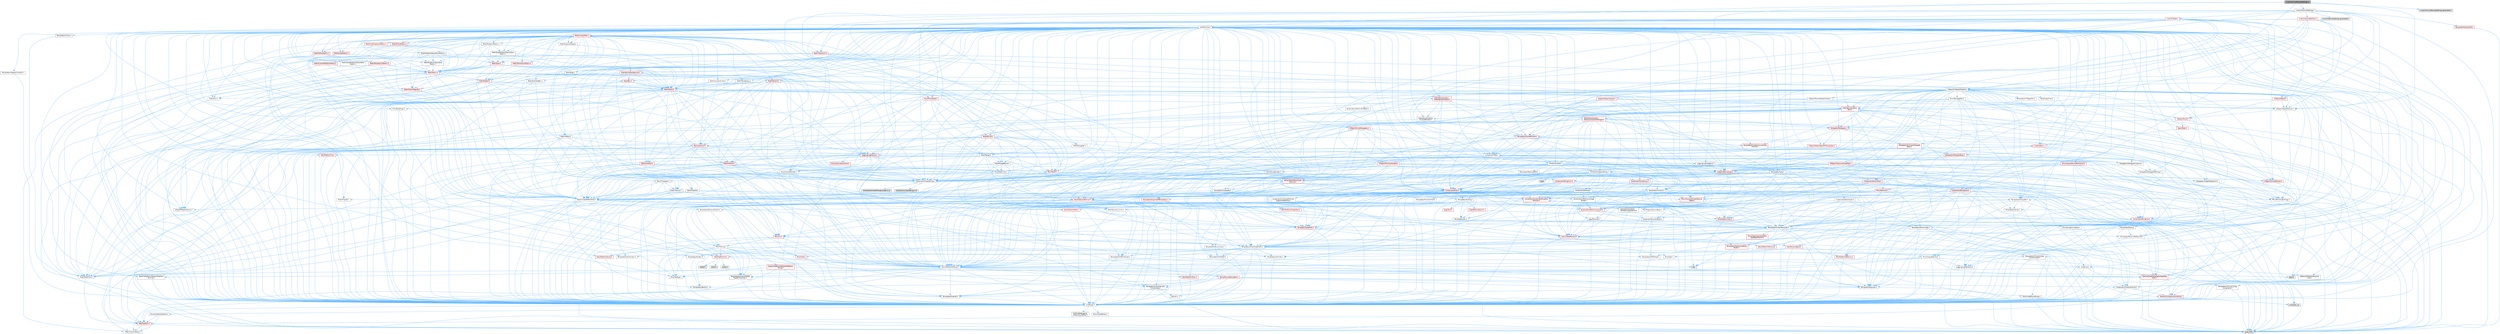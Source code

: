 digraph "LiveLinkCurveRemapSettings.h"
{
 // INTERACTIVE_SVG=YES
 // LATEX_PDF_SIZE
  bgcolor="transparent";
  edge [fontname=Helvetica,fontsize=10,labelfontname=Helvetica,labelfontsize=10];
  node [fontname=Helvetica,fontsize=10,shape=box,height=0.2,width=0.4];
  Node1 [id="Node000001",label="LiveLinkCurveRemapSettings.h",height=0.2,width=0.4,color="gray40", fillcolor="grey60", style="filled", fontcolor="black",tooltip=" "];
  Node1 -> Node2 [id="edge1_Node000001_Node000002",color="steelblue1",style="solid",tooltip=" "];
  Node2 [id="Node000002",label="Containers/Map.h",height=0.2,width=0.4,color="grey40", fillcolor="white", style="filled",URL="$df/d79/Map_8h.html",tooltip=" "];
  Node2 -> Node3 [id="edge2_Node000002_Node000003",color="steelblue1",style="solid",tooltip=" "];
  Node3 [id="Node000003",label="CoreTypes.h",height=0.2,width=0.4,color="grey40", fillcolor="white", style="filled",URL="$dc/dec/CoreTypes_8h.html",tooltip=" "];
  Node3 -> Node4 [id="edge3_Node000003_Node000004",color="steelblue1",style="solid",tooltip=" "];
  Node4 [id="Node000004",label="HAL/Platform.h",height=0.2,width=0.4,color="red", fillcolor="#FFF0F0", style="filled",URL="$d9/dd0/Platform_8h.html",tooltip=" "];
  Node4 -> Node7 [id="edge4_Node000004_Node000007",color="steelblue1",style="solid",tooltip=" "];
  Node7 [id="Node000007",label="type_traits",height=0.2,width=0.4,color="grey60", fillcolor="#E0E0E0", style="filled",tooltip=" "];
  Node4 -> Node8 [id="edge5_Node000004_Node000008",color="steelblue1",style="solid",tooltip=" "];
  Node8 [id="Node000008",label="PreprocessorHelpers.h",height=0.2,width=0.4,color="grey40", fillcolor="white", style="filled",URL="$db/ddb/PreprocessorHelpers_8h.html",tooltip=" "];
  Node3 -> Node14 [id="edge6_Node000003_Node000014",color="steelblue1",style="solid",tooltip=" "];
  Node14 [id="Node000014",label="ProfilingDebugging\l/UMemoryDefines.h",height=0.2,width=0.4,color="grey40", fillcolor="white", style="filled",URL="$d2/da2/UMemoryDefines_8h.html",tooltip=" "];
  Node3 -> Node15 [id="edge7_Node000003_Node000015",color="steelblue1",style="solid",tooltip=" "];
  Node15 [id="Node000015",label="Misc/CoreMiscDefines.h",height=0.2,width=0.4,color="grey40", fillcolor="white", style="filled",URL="$da/d38/CoreMiscDefines_8h.html",tooltip=" "];
  Node15 -> Node4 [id="edge8_Node000015_Node000004",color="steelblue1",style="solid",tooltip=" "];
  Node15 -> Node8 [id="edge9_Node000015_Node000008",color="steelblue1",style="solid",tooltip=" "];
  Node3 -> Node16 [id="edge10_Node000003_Node000016",color="steelblue1",style="solid",tooltip=" "];
  Node16 [id="Node000016",label="Misc/CoreDefines.h",height=0.2,width=0.4,color="grey40", fillcolor="white", style="filled",URL="$d3/dd2/CoreDefines_8h.html",tooltip=" "];
  Node2 -> Node17 [id="edge11_Node000002_Node000017",color="steelblue1",style="solid",tooltip=" "];
  Node17 [id="Node000017",label="Algo/Reverse.h",height=0.2,width=0.4,color="grey40", fillcolor="white", style="filled",URL="$d5/d93/Reverse_8h.html",tooltip=" "];
  Node17 -> Node3 [id="edge12_Node000017_Node000003",color="steelblue1",style="solid",tooltip=" "];
  Node17 -> Node18 [id="edge13_Node000017_Node000018",color="steelblue1",style="solid",tooltip=" "];
  Node18 [id="Node000018",label="Templates/UnrealTemplate.h",height=0.2,width=0.4,color="grey40", fillcolor="white", style="filled",URL="$d4/d24/UnrealTemplate_8h.html",tooltip=" "];
  Node18 -> Node3 [id="edge14_Node000018_Node000003",color="steelblue1",style="solid",tooltip=" "];
  Node18 -> Node19 [id="edge15_Node000018_Node000019",color="steelblue1",style="solid",tooltip=" "];
  Node19 [id="Node000019",label="Templates/IsPointer.h",height=0.2,width=0.4,color="grey40", fillcolor="white", style="filled",URL="$d7/d05/IsPointer_8h.html",tooltip=" "];
  Node19 -> Node3 [id="edge16_Node000019_Node000003",color="steelblue1",style="solid",tooltip=" "];
  Node18 -> Node20 [id="edge17_Node000018_Node000020",color="steelblue1",style="solid",tooltip=" "];
  Node20 [id="Node000020",label="HAL/UnrealMemory.h",height=0.2,width=0.4,color="red", fillcolor="#FFF0F0", style="filled",URL="$d9/d96/UnrealMemory_8h.html",tooltip=" "];
  Node20 -> Node3 [id="edge18_Node000020_Node000003",color="steelblue1",style="solid",tooltip=" "];
  Node20 -> Node33 [id="edge19_Node000020_Node000033",color="steelblue1",style="solid",tooltip=" "];
  Node33 [id="Node000033",label="HAL/MemoryBase.h",height=0.2,width=0.4,color="red", fillcolor="#FFF0F0", style="filled",URL="$d6/d9f/MemoryBase_8h.html",tooltip=" "];
  Node33 -> Node3 [id="edge20_Node000033_Node000003",color="steelblue1",style="solid",tooltip=" "];
  Node33 -> Node34 [id="edge21_Node000033_Node000034",color="steelblue1",style="solid",tooltip=" "];
  Node34 [id="Node000034",label="HAL/PlatformAtomics.h",height=0.2,width=0.4,color="red", fillcolor="#FFF0F0", style="filled",URL="$d3/d36/PlatformAtomics_8h.html",tooltip=" "];
  Node34 -> Node3 [id="edge22_Node000034_Node000003",color="steelblue1",style="solid",tooltip=" "];
  Node33 -> Node37 [id="edge23_Node000033_Node000037",color="steelblue1",style="solid",tooltip=" "];
  Node37 [id="Node000037",label="HAL/PlatformCrt.h",height=0.2,width=0.4,color="red", fillcolor="#FFF0F0", style="filled",URL="$d8/d75/PlatformCrt_8h.html",tooltip=" "];
  Node37 -> Node38 [id="edge24_Node000037_Node000038",color="steelblue1",style="solid",tooltip=" "];
  Node38 [id="Node000038",label="new",height=0.2,width=0.4,color="grey60", fillcolor="#E0E0E0", style="filled",tooltip=" "];
  Node37 -> Node32 [id="edge25_Node000037_Node000032",color="steelblue1",style="solid",tooltip=" "];
  Node32 [id="Node000032",label="wchar.h",height=0.2,width=0.4,color="grey60", fillcolor="#E0E0E0", style="filled",tooltip=" "];
  Node37 -> Node39 [id="edge26_Node000037_Node000039",color="steelblue1",style="solid",tooltip=" "];
  Node39 [id="Node000039",label="stddef.h",height=0.2,width=0.4,color="grey60", fillcolor="#E0E0E0", style="filled",tooltip=" "];
  Node37 -> Node40 [id="edge27_Node000037_Node000040",color="steelblue1",style="solid",tooltip=" "];
  Node40 [id="Node000040",label="stdlib.h",height=0.2,width=0.4,color="grey60", fillcolor="#E0E0E0", style="filled",tooltip=" "];
  Node33 -> Node45 [id="edge28_Node000033_Node000045",color="steelblue1",style="solid",tooltip=" "];
  Node45 [id="Node000045",label="Misc/Exec.h",height=0.2,width=0.4,color="grey40", fillcolor="white", style="filled",URL="$de/ddb/Exec_8h.html",tooltip=" "];
  Node45 -> Node3 [id="edge29_Node000045_Node000003",color="steelblue1",style="solid",tooltip=" "];
  Node45 -> Node46 [id="edge30_Node000045_Node000046",color="steelblue1",style="solid",tooltip=" "];
  Node46 [id="Node000046",label="Misc/AssertionMacros.h",height=0.2,width=0.4,color="grey40", fillcolor="white", style="filled",URL="$d0/dfa/AssertionMacros_8h.html",tooltip=" "];
  Node46 -> Node3 [id="edge31_Node000046_Node000003",color="steelblue1",style="solid",tooltip=" "];
  Node46 -> Node4 [id="edge32_Node000046_Node000004",color="steelblue1",style="solid",tooltip=" "];
  Node46 -> Node47 [id="edge33_Node000046_Node000047",color="steelblue1",style="solid",tooltip=" "];
  Node47 [id="Node000047",label="HAL/PlatformMisc.h",height=0.2,width=0.4,color="red", fillcolor="#FFF0F0", style="filled",URL="$d0/df5/PlatformMisc_8h.html",tooltip=" "];
  Node47 -> Node3 [id="edge34_Node000047_Node000003",color="steelblue1",style="solid",tooltip=" "];
  Node46 -> Node8 [id="edge35_Node000046_Node000008",color="steelblue1",style="solid",tooltip=" "];
  Node46 -> Node63 [id="edge36_Node000046_Node000063",color="steelblue1",style="solid",tooltip=" "];
  Node63 [id="Node000063",label="Templates/EnableIf.h",height=0.2,width=0.4,color="grey40", fillcolor="white", style="filled",URL="$d7/d60/EnableIf_8h.html",tooltip=" "];
  Node63 -> Node3 [id="edge37_Node000063_Node000003",color="steelblue1",style="solid",tooltip=" "];
  Node46 -> Node64 [id="edge38_Node000046_Node000064",color="steelblue1",style="solid",tooltip=" "];
  Node64 [id="Node000064",label="Templates/IsArrayOrRefOf\lTypeByPredicate.h",height=0.2,width=0.4,color="grey40", fillcolor="white", style="filled",URL="$d6/da1/IsArrayOrRefOfTypeByPredicate_8h.html",tooltip=" "];
  Node64 -> Node3 [id="edge39_Node000064_Node000003",color="steelblue1",style="solid",tooltip=" "];
  Node46 -> Node65 [id="edge40_Node000046_Node000065",color="steelblue1",style="solid",tooltip=" "];
  Node65 [id="Node000065",label="Templates/IsValidVariadic\lFunctionArg.h",height=0.2,width=0.4,color="grey40", fillcolor="white", style="filled",URL="$d0/dc8/IsValidVariadicFunctionArg_8h.html",tooltip=" "];
  Node65 -> Node3 [id="edge41_Node000065_Node000003",color="steelblue1",style="solid",tooltip=" "];
  Node65 -> Node66 [id="edge42_Node000065_Node000066",color="steelblue1",style="solid",tooltip=" "];
  Node66 [id="Node000066",label="IsEnum.h",height=0.2,width=0.4,color="grey40", fillcolor="white", style="filled",URL="$d4/de5/IsEnum_8h.html",tooltip=" "];
  Node65 -> Node7 [id="edge43_Node000065_Node000007",color="steelblue1",style="solid",tooltip=" "];
  Node46 -> Node67 [id="edge44_Node000046_Node000067",color="steelblue1",style="solid",tooltip=" "];
  Node67 [id="Node000067",label="Traits/IsCharEncodingCompatible\lWith.h",height=0.2,width=0.4,color="red", fillcolor="#FFF0F0", style="filled",URL="$df/dd1/IsCharEncodingCompatibleWith_8h.html",tooltip=" "];
  Node67 -> Node7 [id="edge45_Node000067_Node000007",color="steelblue1",style="solid",tooltip=" "];
  Node46 -> Node69 [id="edge46_Node000046_Node000069",color="steelblue1",style="solid",tooltip=" "];
  Node69 [id="Node000069",label="Misc/VarArgs.h",height=0.2,width=0.4,color="grey40", fillcolor="white", style="filled",URL="$d5/d6f/VarArgs_8h.html",tooltip=" "];
  Node69 -> Node3 [id="edge47_Node000069_Node000003",color="steelblue1",style="solid",tooltip=" "];
  Node46 -> Node70 [id="edge48_Node000046_Node000070",color="steelblue1",style="solid",tooltip=" "];
  Node70 [id="Node000070",label="String/FormatStringSan.h",height=0.2,width=0.4,color="red", fillcolor="#FFF0F0", style="filled",URL="$d3/d8b/FormatStringSan_8h.html",tooltip=" "];
  Node70 -> Node7 [id="edge49_Node000070_Node000007",color="steelblue1",style="solid",tooltip=" "];
  Node70 -> Node3 [id="edge50_Node000070_Node000003",color="steelblue1",style="solid",tooltip=" "];
  Node70 -> Node71 [id="edge51_Node000070_Node000071",color="steelblue1",style="solid",tooltip=" "];
  Node71 [id="Node000071",label="Templates/Requires.h",height=0.2,width=0.4,color="grey40", fillcolor="white", style="filled",URL="$dc/d96/Requires_8h.html",tooltip=" "];
  Node71 -> Node63 [id="edge52_Node000071_Node000063",color="steelblue1",style="solid",tooltip=" "];
  Node71 -> Node7 [id="edge53_Node000071_Node000007",color="steelblue1",style="solid",tooltip=" "];
  Node70 -> Node72 [id="edge54_Node000070_Node000072",color="steelblue1",style="solid",tooltip=" "];
  Node72 [id="Node000072",label="Templates/Identity.h",height=0.2,width=0.4,color="grey40", fillcolor="white", style="filled",URL="$d0/dd5/Identity_8h.html",tooltip=" "];
  Node70 -> Node65 [id="edge55_Node000070_Node000065",color="steelblue1",style="solid",tooltip=" "];
  Node70 -> Node23 [id="edge56_Node000070_Node000023",color="steelblue1",style="solid",tooltip=" "];
  Node23 [id="Node000023",label="Containers/ContainersFwd.h",height=0.2,width=0.4,color="grey40", fillcolor="white", style="filled",URL="$d4/d0a/ContainersFwd_8h.html",tooltip=" "];
  Node23 -> Node4 [id="edge57_Node000023_Node000004",color="steelblue1",style="solid",tooltip=" "];
  Node23 -> Node3 [id="edge58_Node000023_Node000003",color="steelblue1",style="solid",tooltip=" "];
  Node23 -> Node24 [id="edge59_Node000023_Node000024",color="steelblue1",style="solid",tooltip=" "];
  Node24 [id="Node000024",label="Traits/IsContiguousContainer.h",height=0.2,width=0.4,color="red", fillcolor="#FFF0F0", style="filled",URL="$d5/d3c/IsContiguousContainer_8h.html",tooltip=" "];
  Node24 -> Node3 [id="edge60_Node000024_Node000003",color="steelblue1",style="solid",tooltip=" "];
  Node24 -> Node26 [id="edge61_Node000024_Node000026",color="steelblue1",style="solid",tooltip=" "];
  Node26 [id="Node000026",label="initializer_list",height=0.2,width=0.4,color="grey60", fillcolor="#E0E0E0", style="filled",tooltip=" "];
  Node46 -> Node76 [id="edge62_Node000046_Node000076",color="steelblue1",style="solid",tooltip=" "];
  Node76 [id="Node000076",label="atomic",height=0.2,width=0.4,color="grey60", fillcolor="#E0E0E0", style="filled",tooltip=" "];
  Node33 -> Node77 [id="edge63_Node000033_Node000077",color="steelblue1",style="solid",tooltip=" "];
  Node77 [id="Node000077",label="Misc/OutputDevice.h",height=0.2,width=0.4,color="grey40", fillcolor="white", style="filled",URL="$d7/d32/OutputDevice_8h.html",tooltip=" "];
  Node77 -> Node22 [id="edge64_Node000077_Node000022",color="steelblue1",style="solid",tooltip=" "];
  Node22 [id="Node000022",label="CoreFwd.h",height=0.2,width=0.4,color="grey40", fillcolor="white", style="filled",URL="$d1/d1e/CoreFwd_8h.html",tooltip=" "];
  Node22 -> Node3 [id="edge65_Node000022_Node000003",color="steelblue1",style="solid",tooltip=" "];
  Node22 -> Node23 [id="edge66_Node000022_Node000023",color="steelblue1",style="solid",tooltip=" "];
  Node22 -> Node27 [id="edge67_Node000022_Node000027",color="steelblue1",style="solid",tooltip=" "];
  Node27 [id="Node000027",label="Math/MathFwd.h",height=0.2,width=0.4,color="grey40", fillcolor="white", style="filled",URL="$d2/d10/MathFwd_8h.html",tooltip=" "];
  Node27 -> Node4 [id="edge68_Node000027_Node000004",color="steelblue1",style="solid",tooltip=" "];
  Node22 -> Node28 [id="edge69_Node000022_Node000028",color="steelblue1",style="solid",tooltip=" "];
  Node28 [id="Node000028",label="UObject/UObjectHierarchy\lFwd.h",height=0.2,width=0.4,color="grey40", fillcolor="white", style="filled",URL="$d3/d13/UObjectHierarchyFwd_8h.html",tooltip=" "];
  Node77 -> Node3 [id="edge70_Node000077_Node000003",color="steelblue1",style="solid",tooltip=" "];
  Node77 -> Node78 [id="edge71_Node000077_Node000078",color="steelblue1",style="solid",tooltip=" "];
  Node78 [id="Node000078",label="Logging/LogVerbosity.h",height=0.2,width=0.4,color="grey40", fillcolor="white", style="filled",URL="$d2/d8f/LogVerbosity_8h.html",tooltip=" "];
  Node78 -> Node3 [id="edge72_Node000078_Node000003",color="steelblue1",style="solid",tooltip=" "];
  Node77 -> Node69 [id="edge73_Node000077_Node000069",color="steelblue1",style="solid",tooltip=" "];
  Node77 -> Node64 [id="edge74_Node000077_Node000064",color="steelblue1",style="solid",tooltip=" "];
  Node77 -> Node65 [id="edge75_Node000077_Node000065",color="steelblue1",style="solid",tooltip=" "];
  Node77 -> Node67 [id="edge76_Node000077_Node000067",color="steelblue1",style="solid",tooltip=" "];
  Node20 -> Node88 [id="edge77_Node000020_Node000088",color="steelblue1",style="solid",tooltip=" "];
  Node88 [id="Node000088",label="HAL/PlatformMemory.h",height=0.2,width=0.4,color="red", fillcolor="#FFF0F0", style="filled",URL="$de/d68/PlatformMemory_8h.html",tooltip=" "];
  Node88 -> Node3 [id="edge78_Node000088_Node000003",color="steelblue1",style="solid",tooltip=" "];
  Node20 -> Node19 [id="edge79_Node000020_Node000019",color="steelblue1",style="solid",tooltip=" "];
  Node18 -> Node91 [id="edge80_Node000018_Node000091",color="steelblue1",style="solid",tooltip=" "];
  Node91 [id="Node000091",label="Templates/CopyQualifiers\lAndRefsFromTo.h",height=0.2,width=0.4,color="red", fillcolor="#FFF0F0", style="filled",URL="$d3/db3/CopyQualifiersAndRefsFromTo_8h.html",tooltip=" "];
  Node18 -> Node93 [id="edge81_Node000018_Node000093",color="steelblue1",style="solid",tooltip=" "];
  Node93 [id="Node000093",label="Templates/UnrealTypeTraits.h",height=0.2,width=0.4,color="grey40", fillcolor="white", style="filled",URL="$d2/d2d/UnrealTypeTraits_8h.html",tooltip=" "];
  Node93 -> Node3 [id="edge82_Node000093_Node000003",color="steelblue1",style="solid",tooltip=" "];
  Node93 -> Node19 [id="edge83_Node000093_Node000019",color="steelblue1",style="solid",tooltip=" "];
  Node93 -> Node46 [id="edge84_Node000093_Node000046",color="steelblue1",style="solid",tooltip=" "];
  Node93 -> Node84 [id="edge85_Node000093_Node000084",color="steelblue1",style="solid",tooltip=" "];
  Node84 [id="Node000084",label="Templates/AndOrNot.h",height=0.2,width=0.4,color="grey40", fillcolor="white", style="filled",URL="$db/d0a/AndOrNot_8h.html",tooltip=" "];
  Node84 -> Node3 [id="edge86_Node000084_Node000003",color="steelblue1",style="solid",tooltip=" "];
  Node93 -> Node63 [id="edge87_Node000093_Node000063",color="steelblue1",style="solid",tooltip=" "];
  Node93 -> Node94 [id="edge88_Node000093_Node000094",color="steelblue1",style="solid",tooltip=" "];
  Node94 [id="Node000094",label="Templates/IsArithmetic.h",height=0.2,width=0.4,color="grey40", fillcolor="white", style="filled",URL="$d2/d5d/IsArithmetic_8h.html",tooltip=" "];
  Node94 -> Node3 [id="edge89_Node000094_Node000003",color="steelblue1",style="solid",tooltip=" "];
  Node93 -> Node66 [id="edge90_Node000093_Node000066",color="steelblue1",style="solid",tooltip=" "];
  Node93 -> Node95 [id="edge91_Node000093_Node000095",color="steelblue1",style="solid",tooltip=" "];
  Node95 [id="Node000095",label="Templates/Models.h",height=0.2,width=0.4,color="grey40", fillcolor="white", style="filled",URL="$d3/d0c/Models_8h.html",tooltip=" "];
  Node95 -> Node72 [id="edge92_Node000095_Node000072",color="steelblue1",style="solid",tooltip=" "];
  Node93 -> Node96 [id="edge93_Node000093_Node000096",color="steelblue1",style="solid",tooltip=" "];
  Node96 [id="Node000096",label="Templates/IsPODType.h",height=0.2,width=0.4,color="grey40", fillcolor="white", style="filled",URL="$d7/db1/IsPODType_8h.html",tooltip=" "];
  Node96 -> Node3 [id="edge94_Node000096_Node000003",color="steelblue1",style="solid",tooltip=" "];
  Node93 -> Node97 [id="edge95_Node000093_Node000097",color="steelblue1",style="solid",tooltip=" "];
  Node97 [id="Node000097",label="Templates/IsUECoreType.h",height=0.2,width=0.4,color="grey40", fillcolor="white", style="filled",URL="$d1/db8/IsUECoreType_8h.html",tooltip=" "];
  Node97 -> Node3 [id="edge96_Node000097_Node000003",color="steelblue1",style="solid",tooltip=" "];
  Node97 -> Node7 [id="edge97_Node000097_Node000007",color="steelblue1",style="solid",tooltip=" "];
  Node93 -> Node85 [id="edge98_Node000093_Node000085",color="steelblue1",style="solid",tooltip=" "];
  Node85 [id="Node000085",label="Templates/IsTriviallyCopy\lConstructible.h",height=0.2,width=0.4,color="grey40", fillcolor="white", style="filled",URL="$d3/d78/IsTriviallyCopyConstructible_8h.html",tooltip=" "];
  Node85 -> Node3 [id="edge99_Node000085_Node000003",color="steelblue1",style="solid",tooltip=" "];
  Node85 -> Node7 [id="edge100_Node000085_Node000007",color="steelblue1",style="solid",tooltip=" "];
  Node18 -> Node98 [id="edge101_Node000018_Node000098",color="steelblue1",style="solid",tooltip=" "];
  Node98 [id="Node000098",label="Templates/RemoveReference.h",height=0.2,width=0.4,color="grey40", fillcolor="white", style="filled",URL="$da/dbe/RemoveReference_8h.html",tooltip=" "];
  Node98 -> Node3 [id="edge102_Node000098_Node000003",color="steelblue1",style="solid",tooltip=" "];
  Node18 -> Node71 [id="edge103_Node000018_Node000071",color="steelblue1",style="solid",tooltip=" "];
  Node18 -> Node99 [id="edge104_Node000018_Node000099",color="steelblue1",style="solid",tooltip=" "];
  Node99 [id="Node000099",label="Templates/TypeCompatible\lBytes.h",height=0.2,width=0.4,color="red", fillcolor="#FFF0F0", style="filled",URL="$df/d0a/TypeCompatibleBytes_8h.html",tooltip=" "];
  Node99 -> Node3 [id="edge105_Node000099_Node000003",color="steelblue1",style="solid",tooltip=" "];
  Node99 -> Node38 [id="edge106_Node000099_Node000038",color="steelblue1",style="solid",tooltip=" "];
  Node99 -> Node7 [id="edge107_Node000099_Node000007",color="steelblue1",style="solid",tooltip=" "];
  Node18 -> Node72 [id="edge108_Node000018_Node000072",color="steelblue1",style="solid",tooltip=" "];
  Node18 -> Node24 [id="edge109_Node000018_Node000024",color="steelblue1",style="solid",tooltip=" "];
  Node18 -> Node100 [id="edge110_Node000018_Node000100",color="steelblue1",style="solid",tooltip=" "];
  Node100 [id="Node000100",label="Traits/UseBitwiseSwap.h",height=0.2,width=0.4,color="grey40", fillcolor="white", style="filled",URL="$db/df3/UseBitwiseSwap_8h.html",tooltip=" "];
  Node100 -> Node3 [id="edge111_Node000100_Node000003",color="steelblue1",style="solid",tooltip=" "];
  Node100 -> Node7 [id="edge112_Node000100_Node000007",color="steelblue1",style="solid",tooltip=" "];
  Node18 -> Node7 [id="edge113_Node000018_Node000007",color="steelblue1",style="solid",tooltip=" "];
  Node2 -> Node101 [id="edge114_Node000002_Node000101",color="steelblue1",style="solid",tooltip=" "];
  Node101 [id="Node000101",label="Containers/ContainerElement\lTypeCompatibility.h",height=0.2,width=0.4,color="grey40", fillcolor="white", style="filled",URL="$df/ddf/ContainerElementTypeCompatibility_8h.html",tooltip=" "];
  Node101 -> Node3 [id="edge115_Node000101_Node000003",color="steelblue1",style="solid",tooltip=" "];
  Node101 -> Node93 [id="edge116_Node000101_Node000093",color="steelblue1",style="solid",tooltip=" "];
  Node2 -> Node102 [id="edge117_Node000002_Node000102",color="steelblue1",style="solid",tooltip=" "];
  Node102 [id="Node000102",label="Containers/Set.h",height=0.2,width=0.4,color="grey40", fillcolor="white", style="filled",URL="$d4/d45/Set_8h.html",tooltip=" "];
  Node102 -> Node103 [id="edge118_Node000102_Node000103",color="steelblue1",style="solid",tooltip=" "];
  Node103 [id="Node000103",label="Containers/ContainerAllocation\lPolicies.h",height=0.2,width=0.4,color="red", fillcolor="#FFF0F0", style="filled",URL="$d7/dff/ContainerAllocationPolicies_8h.html",tooltip=" "];
  Node103 -> Node3 [id="edge119_Node000103_Node000003",color="steelblue1",style="solid",tooltip=" "];
  Node103 -> Node103 [id="edge120_Node000103_Node000103",color="steelblue1",style="solid",tooltip=" "];
  Node103 -> Node105 [id="edge121_Node000103_Node000105",color="steelblue1",style="solid",tooltip=" "];
  Node105 [id="Node000105",label="HAL/PlatformMath.h",height=0.2,width=0.4,color="red", fillcolor="#FFF0F0", style="filled",URL="$dc/d53/PlatformMath_8h.html",tooltip=" "];
  Node105 -> Node3 [id="edge122_Node000105_Node000003",color="steelblue1",style="solid",tooltip=" "];
  Node103 -> Node20 [id="edge123_Node000103_Node000020",color="steelblue1",style="solid",tooltip=" "];
  Node103 -> Node52 [id="edge124_Node000103_Node000052",color="steelblue1",style="solid",tooltip=" "];
  Node52 [id="Node000052",label="Math/NumericLimits.h",height=0.2,width=0.4,color="grey40", fillcolor="white", style="filled",URL="$df/d1b/NumericLimits_8h.html",tooltip=" "];
  Node52 -> Node3 [id="edge125_Node000052_Node000003",color="steelblue1",style="solid",tooltip=" "];
  Node103 -> Node46 [id="edge126_Node000103_Node000046",color="steelblue1",style="solid",tooltip=" "];
  Node103 -> Node114 [id="edge127_Node000103_Node000114",color="steelblue1",style="solid",tooltip=" "];
  Node114 [id="Node000114",label="Templates/MemoryOps.h",height=0.2,width=0.4,color="grey40", fillcolor="white", style="filled",URL="$db/dea/MemoryOps_8h.html",tooltip=" "];
  Node114 -> Node3 [id="edge128_Node000114_Node000003",color="steelblue1",style="solid",tooltip=" "];
  Node114 -> Node20 [id="edge129_Node000114_Node000020",color="steelblue1",style="solid",tooltip=" "];
  Node114 -> Node86 [id="edge130_Node000114_Node000086",color="steelblue1",style="solid",tooltip=" "];
  Node86 [id="Node000086",label="Templates/IsTriviallyCopy\lAssignable.h",height=0.2,width=0.4,color="grey40", fillcolor="white", style="filled",URL="$d2/df2/IsTriviallyCopyAssignable_8h.html",tooltip=" "];
  Node86 -> Node3 [id="edge131_Node000086_Node000003",color="steelblue1",style="solid",tooltip=" "];
  Node86 -> Node7 [id="edge132_Node000086_Node000007",color="steelblue1",style="solid",tooltip=" "];
  Node114 -> Node85 [id="edge133_Node000114_Node000085",color="steelblue1",style="solid",tooltip=" "];
  Node114 -> Node71 [id="edge134_Node000114_Node000071",color="steelblue1",style="solid",tooltip=" "];
  Node114 -> Node93 [id="edge135_Node000114_Node000093",color="steelblue1",style="solid",tooltip=" "];
  Node114 -> Node100 [id="edge136_Node000114_Node000100",color="steelblue1",style="solid",tooltip=" "];
  Node114 -> Node38 [id="edge137_Node000114_Node000038",color="steelblue1",style="solid",tooltip=" "];
  Node114 -> Node7 [id="edge138_Node000114_Node000007",color="steelblue1",style="solid",tooltip=" "];
  Node103 -> Node99 [id="edge139_Node000103_Node000099",color="steelblue1",style="solid",tooltip=" "];
  Node103 -> Node7 [id="edge140_Node000103_Node000007",color="steelblue1",style="solid",tooltip=" "];
  Node102 -> Node101 [id="edge141_Node000102_Node000101",color="steelblue1",style="solid",tooltip=" "];
  Node102 -> Node115 [id="edge142_Node000102_Node000115",color="steelblue1",style="solid",tooltip=" "];
  Node115 [id="Node000115",label="Containers/SetUtilities.h",height=0.2,width=0.4,color="grey40", fillcolor="white", style="filled",URL="$dc/de5/SetUtilities_8h.html",tooltip=" "];
  Node115 -> Node3 [id="edge143_Node000115_Node000003",color="steelblue1",style="solid",tooltip=" "];
  Node115 -> Node116 [id="edge144_Node000115_Node000116",color="steelblue1",style="solid",tooltip=" "];
  Node116 [id="Node000116",label="Serialization/MemoryLayout.h",height=0.2,width=0.4,color="red", fillcolor="#FFF0F0", style="filled",URL="$d7/d66/MemoryLayout_8h.html",tooltip=" "];
  Node116 -> Node119 [id="edge145_Node000116_Node000119",color="steelblue1",style="solid",tooltip=" "];
  Node119 [id="Node000119",label="Containers/EnumAsByte.h",height=0.2,width=0.4,color="grey40", fillcolor="white", style="filled",URL="$d6/d9a/EnumAsByte_8h.html",tooltip=" "];
  Node119 -> Node3 [id="edge146_Node000119_Node000003",color="steelblue1",style="solid",tooltip=" "];
  Node119 -> Node96 [id="edge147_Node000119_Node000096",color="steelblue1",style="solid",tooltip=" "];
  Node119 -> Node120 [id="edge148_Node000119_Node000120",color="steelblue1",style="solid",tooltip=" "];
  Node120 [id="Node000120",label="Templates/TypeHash.h",height=0.2,width=0.4,color="red", fillcolor="#FFF0F0", style="filled",URL="$d1/d62/TypeHash_8h.html",tooltip=" "];
  Node120 -> Node3 [id="edge149_Node000120_Node000003",color="steelblue1",style="solid",tooltip=" "];
  Node120 -> Node71 [id="edge150_Node000120_Node000071",color="steelblue1",style="solid",tooltip=" "];
  Node120 -> Node121 [id="edge151_Node000120_Node000121",color="steelblue1",style="solid",tooltip=" "];
  Node121 [id="Node000121",label="Misc/Crc.h",height=0.2,width=0.4,color="red", fillcolor="#FFF0F0", style="filled",URL="$d4/dd2/Crc_8h.html",tooltip=" "];
  Node121 -> Node3 [id="edge152_Node000121_Node000003",color="steelblue1",style="solid",tooltip=" "];
  Node121 -> Node29 [id="edge153_Node000121_Node000029",color="steelblue1",style="solid",tooltip=" "];
  Node29 [id="Node000029",label="HAL/PlatformString.h",height=0.2,width=0.4,color="red", fillcolor="#FFF0F0", style="filled",URL="$db/db5/PlatformString_8h.html",tooltip=" "];
  Node29 -> Node3 [id="edge154_Node000029_Node000003",color="steelblue1",style="solid",tooltip=" "];
  Node121 -> Node46 [id="edge155_Node000121_Node000046",color="steelblue1",style="solid",tooltip=" "];
  Node121 -> Node122 [id="edge156_Node000121_Node000122",color="steelblue1",style="solid",tooltip=" "];
  Node122 [id="Node000122",label="Misc/CString.h",height=0.2,width=0.4,color="grey40", fillcolor="white", style="filled",URL="$d2/d49/CString_8h.html",tooltip=" "];
  Node122 -> Node3 [id="edge157_Node000122_Node000003",color="steelblue1",style="solid",tooltip=" "];
  Node122 -> Node37 [id="edge158_Node000122_Node000037",color="steelblue1",style="solid",tooltip=" "];
  Node122 -> Node29 [id="edge159_Node000122_Node000029",color="steelblue1",style="solid",tooltip=" "];
  Node122 -> Node46 [id="edge160_Node000122_Node000046",color="steelblue1",style="solid",tooltip=" "];
  Node122 -> Node123 [id="edge161_Node000122_Node000123",color="steelblue1",style="solid",tooltip=" "];
  Node123 [id="Node000123",label="Misc/Char.h",height=0.2,width=0.4,color="red", fillcolor="#FFF0F0", style="filled",URL="$d0/d58/Char_8h.html",tooltip=" "];
  Node123 -> Node3 [id="edge162_Node000123_Node000003",color="steelblue1",style="solid",tooltip=" "];
  Node123 -> Node7 [id="edge163_Node000123_Node000007",color="steelblue1",style="solid",tooltip=" "];
  Node122 -> Node69 [id="edge164_Node000122_Node000069",color="steelblue1",style="solid",tooltip=" "];
  Node122 -> Node64 [id="edge165_Node000122_Node000064",color="steelblue1",style="solid",tooltip=" "];
  Node122 -> Node65 [id="edge166_Node000122_Node000065",color="steelblue1",style="solid",tooltip=" "];
  Node122 -> Node67 [id="edge167_Node000122_Node000067",color="steelblue1",style="solid",tooltip=" "];
  Node121 -> Node123 [id="edge168_Node000121_Node000123",color="steelblue1",style="solid",tooltip=" "];
  Node121 -> Node93 [id="edge169_Node000121_Node000093",color="steelblue1",style="solid",tooltip=" "];
  Node120 -> Node7 [id="edge170_Node000120_Node000007",color="steelblue1",style="solid",tooltip=" "];
  Node116 -> Node49 [id="edge171_Node000116_Node000049",color="steelblue1",style="solid",tooltip=" "];
  Node49 [id="Node000049",label="Containers/StringFwd.h",height=0.2,width=0.4,color="red", fillcolor="#FFF0F0", style="filled",URL="$df/d37/StringFwd_8h.html",tooltip=" "];
  Node49 -> Node3 [id="edge172_Node000049_Node000003",color="steelblue1",style="solid",tooltip=" "];
  Node49 -> Node24 [id="edge173_Node000049_Node000024",color="steelblue1",style="solid",tooltip=" "];
  Node116 -> Node20 [id="edge174_Node000116_Node000020",color="steelblue1",style="solid",tooltip=" "];
  Node116 -> Node63 [id="edge175_Node000116_Node000063",color="steelblue1",style="solid",tooltip=" "];
  Node116 -> Node95 [id="edge176_Node000116_Node000095",color="steelblue1",style="solid",tooltip=" "];
  Node116 -> Node18 [id="edge177_Node000116_Node000018",color="steelblue1",style="solid",tooltip=" "];
  Node115 -> Node114 [id="edge178_Node000115_Node000114",color="steelblue1",style="solid",tooltip=" "];
  Node115 -> Node93 [id="edge179_Node000115_Node000093",color="steelblue1",style="solid",tooltip=" "];
  Node102 -> Node129 [id="edge180_Node000102_Node000129",color="steelblue1",style="solid",tooltip=" "];
  Node129 [id="Node000129",label="Containers/SparseArray.h",height=0.2,width=0.4,color="grey40", fillcolor="white", style="filled",URL="$d5/dbf/SparseArray_8h.html",tooltip=" "];
  Node129 -> Node3 [id="edge181_Node000129_Node000003",color="steelblue1",style="solid",tooltip=" "];
  Node129 -> Node46 [id="edge182_Node000129_Node000046",color="steelblue1",style="solid",tooltip=" "];
  Node129 -> Node20 [id="edge183_Node000129_Node000020",color="steelblue1",style="solid",tooltip=" "];
  Node129 -> Node93 [id="edge184_Node000129_Node000093",color="steelblue1",style="solid",tooltip=" "];
  Node129 -> Node18 [id="edge185_Node000129_Node000018",color="steelblue1",style="solid",tooltip=" "];
  Node129 -> Node103 [id="edge186_Node000129_Node000103",color="steelblue1",style="solid",tooltip=" "];
  Node129 -> Node130 [id="edge187_Node000129_Node000130",color="steelblue1",style="solid",tooltip=" "];
  Node130 [id="Node000130",label="Templates/Less.h",height=0.2,width=0.4,color="grey40", fillcolor="white", style="filled",URL="$de/dc8/Less_8h.html",tooltip=" "];
  Node130 -> Node3 [id="edge188_Node000130_Node000003",color="steelblue1",style="solid",tooltip=" "];
  Node130 -> Node18 [id="edge189_Node000130_Node000018",color="steelblue1",style="solid",tooltip=" "];
  Node129 -> Node131 [id="edge190_Node000129_Node000131",color="steelblue1",style="solid",tooltip=" "];
  Node131 [id="Node000131",label="Containers/Array.h",height=0.2,width=0.4,color="red", fillcolor="#FFF0F0", style="filled",URL="$df/dd0/Array_8h.html",tooltip=" "];
  Node131 -> Node3 [id="edge191_Node000131_Node000003",color="steelblue1",style="solid",tooltip=" "];
  Node131 -> Node46 [id="edge192_Node000131_Node000046",color="steelblue1",style="solid",tooltip=" "];
  Node131 -> Node132 [id="edge193_Node000131_Node000132",color="steelblue1",style="solid",tooltip=" "];
  Node132 [id="Node000132",label="Misc/IntrusiveUnsetOptional\lState.h",height=0.2,width=0.4,color="red", fillcolor="#FFF0F0", style="filled",URL="$d2/d0a/IntrusiveUnsetOptionalState_8h.html",tooltip=" "];
  Node131 -> Node20 [id="edge194_Node000131_Node000020",color="steelblue1",style="solid",tooltip=" "];
  Node131 -> Node93 [id="edge195_Node000131_Node000093",color="steelblue1",style="solid",tooltip=" "];
  Node131 -> Node18 [id="edge196_Node000131_Node000018",color="steelblue1",style="solid",tooltip=" "];
  Node131 -> Node103 [id="edge197_Node000131_Node000103",color="steelblue1",style="solid",tooltip=" "];
  Node131 -> Node101 [id="edge198_Node000131_Node000101",color="steelblue1",style="solid",tooltip=" "];
  Node131 -> Node137 [id="edge199_Node000131_Node000137",color="steelblue1",style="solid",tooltip=" "];
  Node137 [id="Node000137",label="Serialization/Archive.h",height=0.2,width=0.4,color="red", fillcolor="#FFF0F0", style="filled",URL="$d7/d3b/Archive_8h.html",tooltip=" "];
  Node137 -> Node22 [id="edge200_Node000137_Node000022",color="steelblue1",style="solid",tooltip=" "];
  Node137 -> Node3 [id="edge201_Node000137_Node000003",color="steelblue1",style="solid",tooltip=" "];
  Node137 -> Node138 [id="edge202_Node000137_Node000138",color="steelblue1",style="solid",tooltip=" "];
  Node138 [id="Node000138",label="HAL/PlatformProperties.h",height=0.2,width=0.4,color="red", fillcolor="#FFF0F0", style="filled",URL="$d9/db0/PlatformProperties_8h.html",tooltip=" "];
  Node138 -> Node3 [id="edge203_Node000138_Node000003",color="steelblue1",style="solid",tooltip=" "];
  Node137 -> Node141 [id="edge204_Node000137_Node000141",color="steelblue1",style="solid",tooltip=" "];
  Node141 [id="Node000141",label="Internationalization\l/TextNamespaceFwd.h",height=0.2,width=0.4,color="grey40", fillcolor="white", style="filled",URL="$d8/d97/TextNamespaceFwd_8h.html",tooltip=" "];
  Node141 -> Node3 [id="edge205_Node000141_Node000003",color="steelblue1",style="solid",tooltip=" "];
  Node137 -> Node27 [id="edge206_Node000137_Node000027",color="steelblue1",style="solid",tooltip=" "];
  Node137 -> Node46 [id="edge207_Node000137_Node000046",color="steelblue1",style="solid",tooltip=" "];
  Node137 -> Node142 [id="edge208_Node000137_Node000142",color="steelblue1",style="solid",tooltip=" "];
  Node142 [id="Node000142",label="Misc/EngineVersionBase.h",height=0.2,width=0.4,color="grey40", fillcolor="white", style="filled",URL="$d5/d2b/EngineVersionBase_8h.html",tooltip=" "];
  Node142 -> Node3 [id="edge209_Node000142_Node000003",color="steelblue1",style="solid",tooltip=" "];
  Node137 -> Node69 [id="edge210_Node000137_Node000069",color="steelblue1",style="solid",tooltip=" "];
  Node137 -> Node63 [id="edge211_Node000137_Node000063",color="steelblue1",style="solid",tooltip=" "];
  Node137 -> Node64 [id="edge212_Node000137_Node000064",color="steelblue1",style="solid",tooltip=" "];
  Node137 -> Node145 [id="edge213_Node000137_Node000145",color="steelblue1",style="solid",tooltip=" "];
  Node145 [id="Node000145",label="Templates/IsEnumClass.h",height=0.2,width=0.4,color="grey40", fillcolor="white", style="filled",URL="$d7/d15/IsEnumClass_8h.html",tooltip=" "];
  Node145 -> Node3 [id="edge214_Node000145_Node000003",color="steelblue1",style="solid",tooltip=" "];
  Node145 -> Node84 [id="edge215_Node000145_Node000084",color="steelblue1",style="solid",tooltip=" "];
  Node137 -> Node65 [id="edge216_Node000137_Node000065",color="steelblue1",style="solid",tooltip=" "];
  Node137 -> Node18 [id="edge217_Node000137_Node000018",color="steelblue1",style="solid",tooltip=" "];
  Node137 -> Node67 [id="edge218_Node000137_Node000067",color="steelblue1",style="solid",tooltip=" "];
  Node137 -> Node146 [id="edge219_Node000137_Node000146",color="steelblue1",style="solid",tooltip=" "];
  Node146 [id="Node000146",label="UObject/ObjectVersion.h",height=0.2,width=0.4,color="grey40", fillcolor="white", style="filled",URL="$da/d63/ObjectVersion_8h.html",tooltip=" "];
  Node146 -> Node3 [id="edge220_Node000146_Node000003",color="steelblue1",style="solid",tooltip=" "];
  Node131 -> Node147 [id="edge221_Node000131_Node000147",color="steelblue1",style="solid",tooltip=" "];
  Node147 [id="Node000147",label="Serialization/MemoryImage\lWriter.h",height=0.2,width=0.4,color="grey40", fillcolor="white", style="filled",URL="$d0/d08/MemoryImageWriter_8h.html",tooltip=" "];
  Node147 -> Node3 [id="edge222_Node000147_Node000003",color="steelblue1",style="solid",tooltip=" "];
  Node147 -> Node116 [id="edge223_Node000147_Node000116",color="steelblue1",style="solid",tooltip=" "];
  Node131 -> Node150 [id="edge224_Node000131_Node000150",color="steelblue1",style="solid",tooltip=" "];
  Node150 [id="Node000150",label="Templates/Invoke.h",height=0.2,width=0.4,color="red", fillcolor="#FFF0F0", style="filled",URL="$d7/deb/Invoke_8h.html",tooltip=" "];
  Node150 -> Node3 [id="edge225_Node000150_Node000003",color="steelblue1",style="solid",tooltip=" "];
  Node150 -> Node18 [id="edge226_Node000150_Node000018",color="steelblue1",style="solid",tooltip=" "];
  Node150 -> Node7 [id="edge227_Node000150_Node000007",color="steelblue1",style="solid",tooltip=" "];
  Node131 -> Node130 [id="edge228_Node000131_Node000130",color="steelblue1",style="solid",tooltip=" "];
  Node131 -> Node71 [id="edge229_Node000131_Node000071",color="steelblue1",style="solid",tooltip=" "];
  Node131 -> Node162 [id="edge230_Node000131_Node000162",color="steelblue1",style="solid",tooltip=" "];
  Node162 [id="Node000162",label="Templates/Sorting.h",height=0.2,width=0.4,color="grey40", fillcolor="white", style="filled",URL="$d3/d9e/Sorting_8h.html",tooltip=" "];
  Node162 -> Node3 [id="edge231_Node000162_Node000003",color="steelblue1",style="solid",tooltip=" "];
  Node162 -> Node158 [id="edge232_Node000162_Node000158",color="steelblue1",style="solid",tooltip=" "];
  Node158 [id="Node000158",label="Algo/BinarySearch.h",height=0.2,width=0.4,color="red", fillcolor="#FFF0F0", style="filled",URL="$db/db4/BinarySearch_8h.html",tooltip=" "];
  Node158 -> Node150 [id="edge233_Node000158_Node000150",color="steelblue1",style="solid",tooltip=" "];
  Node158 -> Node130 [id="edge234_Node000158_Node000130",color="steelblue1",style="solid",tooltip=" "];
  Node162 -> Node163 [id="edge235_Node000162_Node000163",color="steelblue1",style="solid",tooltip=" "];
  Node163 [id="Node000163",label="Algo/Sort.h",height=0.2,width=0.4,color="red", fillcolor="#FFF0F0", style="filled",URL="$d1/d87/Sort_8h.html",tooltip=" "];
  Node162 -> Node105 [id="edge236_Node000162_Node000105",color="steelblue1",style="solid",tooltip=" "];
  Node162 -> Node130 [id="edge237_Node000162_Node000130",color="steelblue1",style="solid",tooltip=" "];
  Node131 -> Node166 [id="edge238_Node000131_Node000166",color="steelblue1",style="solid",tooltip=" "];
  Node166 [id="Node000166",label="Templates/AlignmentTemplates.h",height=0.2,width=0.4,color="red", fillcolor="#FFF0F0", style="filled",URL="$dd/d32/AlignmentTemplates_8h.html",tooltip=" "];
  Node166 -> Node3 [id="edge239_Node000166_Node000003",color="steelblue1",style="solid",tooltip=" "];
  Node166 -> Node19 [id="edge240_Node000166_Node000019",color="steelblue1",style="solid",tooltip=" "];
  Node131 -> Node7 [id="edge241_Node000131_Node000007",color="steelblue1",style="solid",tooltip=" "];
  Node129 -> Node165 [id="edge242_Node000129_Node000165",color="steelblue1",style="solid",tooltip=" "];
  Node165 [id="Node000165",label="Math/UnrealMathUtility.h",height=0.2,width=0.4,color="grey40", fillcolor="white", style="filled",URL="$db/db8/UnrealMathUtility_8h.html",tooltip=" "];
  Node165 -> Node3 [id="edge243_Node000165_Node000003",color="steelblue1",style="solid",tooltip=" "];
  Node165 -> Node46 [id="edge244_Node000165_Node000046",color="steelblue1",style="solid",tooltip=" "];
  Node165 -> Node105 [id="edge245_Node000165_Node000105",color="steelblue1",style="solid",tooltip=" "];
  Node165 -> Node27 [id="edge246_Node000165_Node000027",color="steelblue1",style="solid",tooltip=" "];
  Node165 -> Node72 [id="edge247_Node000165_Node000072",color="steelblue1",style="solid",tooltip=" "];
  Node165 -> Node71 [id="edge248_Node000165_Node000071",color="steelblue1",style="solid",tooltip=" "];
  Node129 -> Node167 [id="edge249_Node000129_Node000167",color="steelblue1",style="solid",tooltip=" "];
  Node167 [id="Node000167",label="Containers/ScriptArray.h",height=0.2,width=0.4,color="red", fillcolor="#FFF0F0", style="filled",URL="$dc/daf/ScriptArray_8h.html",tooltip=" "];
  Node167 -> Node3 [id="edge250_Node000167_Node000003",color="steelblue1",style="solid",tooltip=" "];
  Node167 -> Node46 [id="edge251_Node000167_Node000046",color="steelblue1",style="solid",tooltip=" "];
  Node167 -> Node20 [id="edge252_Node000167_Node000020",color="steelblue1",style="solid",tooltip=" "];
  Node167 -> Node103 [id="edge253_Node000167_Node000103",color="steelblue1",style="solid",tooltip=" "];
  Node167 -> Node131 [id="edge254_Node000167_Node000131",color="steelblue1",style="solid",tooltip=" "];
  Node167 -> Node26 [id="edge255_Node000167_Node000026",color="steelblue1",style="solid",tooltip=" "];
  Node129 -> Node168 [id="edge256_Node000129_Node000168",color="steelblue1",style="solid",tooltip=" "];
  Node168 [id="Node000168",label="Containers/BitArray.h",height=0.2,width=0.4,color="grey40", fillcolor="white", style="filled",URL="$d1/de4/BitArray_8h.html",tooltip=" "];
  Node168 -> Node103 [id="edge257_Node000168_Node000103",color="steelblue1",style="solid",tooltip=" "];
  Node168 -> Node3 [id="edge258_Node000168_Node000003",color="steelblue1",style="solid",tooltip=" "];
  Node168 -> Node34 [id="edge259_Node000168_Node000034",color="steelblue1",style="solid",tooltip=" "];
  Node168 -> Node20 [id="edge260_Node000168_Node000020",color="steelblue1",style="solid",tooltip=" "];
  Node168 -> Node165 [id="edge261_Node000168_Node000165",color="steelblue1",style="solid",tooltip=" "];
  Node168 -> Node46 [id="edge262_Node000168_Node000046",color="steelblue1",style="solid",tooltip=" "];
  Node168 -> Node54 [id="edge263_Node000168_Node000054",color="steelblue1",style="solid",tooltip=" "];
  Node54 [id="Node000054",label="Misc/EnumClassFlags.h",height=0.2,width=0.4,color="grey40", fillcolor="white", style="filled",URL="$d8/de7/EnumClassFlags_8h.html",tooltip=" "];
  Node168 -> Node137 [id="edge264_Node000168_Node000137",color="steelblue1",style="solid",tooltip=" "];
  Node168 -> Node147 [id="edge265_Node000168_Node000147",color="steelblue1",style="solid",tooltip=" "];
  Node168 -> Node116 [id="edge266_Node000168_Node000116",color="steelblue1",style="solid",tooltip=" "];
  Node168 -> Node63 [id="edge267_Node000168_Node000063",color="steelblue1",style="solid",tooltip=" "];
  Node168 -> Node150 [id="edge268_Node000168_Node000150",color="steelblue1",style="solid",tooltip=" "];
  Node168 -> Node18 [id="edge269_Node000168_Node000018",color="steelblue1",style="solid",tooltip=" "];
  Node168 -> Node93 [id="edge270_Node000168_Node000093",color="steelblue1",style="solid",tooltip=" "];
  Node129 -> Node169 [id="edge271_Node000129_Node000169",color="steelblue1",style="solid",tooltip=" "];
  Node169 [id="Node000169",label="Serialization/Structured\lArchive.h",height=0.2,width=0.4,color="red", fillcolor="#FFF0F0", style="filled",URL="$d9/d1e/StructuredArchive_8h.html",tooltip=" "];
  Node169 -> Node131 [id="edge272_Node000169_Node000131",color="steelblue1",style="solid",tooltip=" "];
  Node169 -> Node103 [id="edge273_Node000169_Node000103",color="steelblue1",style="solid",tooltip=" "];
  Node169 -> Node3 [id="edge274_Node000169_Node000003",color="steelblue1",style="solid",tooltip=" "];
  Node169 -> Node137 [id="edge275_Node000169_Node000137",color="steelblue1",style="solid",tooltip=" "];
  Node169 -> Node180 [id="edge276_Node000169_Node000180",color="steelblue1",style="solid",tooltip=" "];
  Node180 [id="Node000180",label="Templates/UniqueObj.h",height=0.2,width=0.4,color="grey40", fillcolor="white", style="filled",URL="$da/d95/UniqueObj_8h.html",tooltip=" "];
  Node180 -> Node3 [id="edge277_Node000180_Node000003",color="steelblue1",style="solid",tooltip=" "];
  Node180 -> Node181 [id="edge278_Node000180_Node000181",color="steelblue1",style="solid",tooltip=" "];
  Node181 [id="Node000181",label="Templates/UniquePtr.h",height=0.2,width=0.4,color="grey40", fillcolor="white", style="filled",URL="$de/d1a/UniquePtr_8h.html",tooltip=" "];
  Node181 -> Node3 [id="edge279_Node000181_Node000003",color="steelblue1",style="solid",tooltip=" "];
  Node181 -> Node18 [id="edge280_Node000181_Node000018",color="steelblue1",style="solid",tooltip=" "];
  Node181 -> Node182 [id="edge281_Node000181_Node000182",color="steelblue1",style="solid",tooltip=" "];
  Node182 [id="Node000182",label="Templates/IsArray.h",height=0.2,width=0.4,color="grey40", fillcolor="white", style="filled",URL="$d8/d8d/IsArray_8h.html",tooltip=" "];
  Node182 -> Node3 [id="edge282_Node000182_Node000003",color="steelblue1",style="solid",tooltip=" "];
  Node181 -> Node183 [id="edge283_Node000181_Node000183",color="steelblue1",style="solid",tooltip=" "];
  Node183 [id="Node000183",label="Templates/RemoveExtent.h",height=0.2,width=0.4,color="grey40", fillcolor="white", style="filled",URL="$dc/de9/RemoveExtent_8h.html",tooltip=" "];
  Node183 -> Node3 [id="edge284_Node000183_Node000003",color="steelblue1",style="solid",tooltip=" "];
  Node181 -> Node71 [id="edge285_Node000181_Node000071",color="steelblue1",style="solid",tooltip=" "];
  Node181 -> Node116 [id="edge286_Node000181_Node000116",color="steelblue1",style="solid",tooltip=" "];
  Node181 -> Node7 [id="edge287_Node000181_Node000007",color="steelblue1",style="solid",tooltip=" "];
  Node129 -> Node147 [id="edge288_Node000129_Node000147",color="steelblue1",style="solid",tooltip=" "];
  Node129 -> Node185 [id="edge289_Node000129_Node000185",color="steelblue1",style="solid",tooltip=" "];
  Node185 [id="Node000185",label="Containers/UnrealString.h",height=0.2,width=0.4,color="grey40", fillcolor="white", style="filled",URL="$d5/dba/UnrealString_8h.html",tooltip=" "];
  Node185 -> Node186 [id="edge290_Node000185_Node000186",color="steelblue1",style="solid",tooltip=" "];
  Node186 [id="Node000186",label="Containers/UnrealStringIncludes.h.inl",height=0.2,width=0.4,color="grey60", fillcolor="#E0E0E0", style="filled",tooltip=" "];
  Node185 -> Node187 [id="edge291_Node000185_Node000187",color="steelblue1",style="solid",tooltip=" "];
  Node187 [id="Node000187",label="Containers/UnrealString.h.inl",height=0.2,width=0.4,color="grey60", fillcolor="#E0E0E0", style="filled",tooltip=" "];
  Node185 -> Node188 [id="edge292_Node000185_Node000188",color="steelblue1",style="solid",tooltip=" "];
  Node188 [id="Node000188",label="Misc/StringFormatArg.h",height=0.2,width=0.4,color="grey40", fillcolor="white", style="filled",URL="$d2/d16/StringFormatArg_8h.html",tooltip=" "];
  Node188 -> Node23 [id="edge293_Node000188_Node000023",color="steelblue1",style="solid",tooltip=" "];
  Node129 -> Node132 [id="edge294_Node000129_Node000132",color="steelblue1",style="solid",tooltip=" "];
  Node102 -> Node23 [id="edge295_Node000102_Node000023",color="steelblue1",style="solid",tooltip=" "];
  Node102 -> Node165 [id="edge296_Node000102_Node000165",color="steelblue1",style="solid",tooltip=" "];
  Node102 -> Node46 [id="edge297_Node000102_Node000046",color="steelblue1",style="solid",tooltip=" "];
  Node102 -> Node189 [id="edge298_Node000102_Node000189",color="steelblue1",style="solid",tooltip=" "];
  Node189 [id="Node000189",label="Misc/StructBuilder.h",height=0.2,width=0.4,color="grey40", fillcolor="white", style="filled",URL="$d9/db3/StructBuilder_8h.html",tooltip=" "];
  Node189 -> Node3 [id="edge299_Node000189_Node000003",color="steelblue1",style="solid",tooltip=" "];
  Node189 -> Node165 [id="edge300_Node000189_Node000165",color="steelblue1",style="solid",tooltip=" "];
  Node189 -> Node166 [id="edge301_Node000189_Node000166",color="steelblue1",style="solid",tooltip=" "];
  Node102 -> Node147 [id="edge302_Node000102_Node000147",color="steelblue1",style="solid",tooltip=" "];
  Node102 -> Node169 [id="edge303_Node000102_Node000169",color="steelblue1",style="solid",tooltip=" "];
  Node102 -> Node190 [id="edge304_Node000102_Node000190",color="steelblue1",style="solid",tooltip=" "];
  Node190 [id="Node000190",label="Templates/Function.h",height=0.2,width=0.4,color="grey40", fillcolor="white", style="filled",URL="$df/df5/Function_8h.html",tooltip=" "];
  Node190 -> Node3 [id="edge305_Node000190_Node000003",color="steelblue1",style="solid",tooltip=" "];
  Node190 -> Node46 [id="edge306_Node000190_Node000046",color="steelblue1",style="solid",tooltip=" "];
  Node190 -> Node132 [id="edge307_Node000190_Node000132",color="steelblue1",style="solid",tooltip=" "];
  Node190 -> Node20 [id="edge308_Node000190_Node000020",color="steelblue1",style="solid",tooltip=" "];
  Node190 -> Node191 [id="edge309_Node000190_Node000191",color="steelblue1",style="solid",tooltip=" "];
  Node191 [id="Node000191",label="Templates/FunctionFwd.h",height=0.2,width=0.4,color="grey40", fillcolor="white", style="filled",URL="$d6/d54/FunctionFwd_8h.html",tooltip=" "];
  Node190 -> Node93 [id="edge310_Node000190_Node000093",color="steelblue1",style="solid",tooltip=" "];
  Node190 -> Node150 [id="edge311_Node000190_Node000150",color="steelblue1",style="solid",tooltip=" "];
  Node190 -> Node18 [id="edge312_Node000190_Node000018",color="steelblue1",style="solid",tooltip=" "];
  Node190 -> Node71 [id="edge313_Node000190_Node000071",color="steelblue1",style="solid",tooltip=" "];
  Node190 -> Node165 [id="edge314_Node000190_Node000165",color="steelblue1",style="solid",tooltip=" "];
  Node190 -> Node38 [id="edge315_Node000190_Node000038",color="steelblue1",style="solid",tooltip=" "];
  Node190 -> Node7 [id="edge316_Node000190_Node000007",color="steelblue1",style="solid",tooltip=" "];
  Node102 -> Node192 [id="edge317_Node000102_Node000192",color="steelblue1",style="solid",tooltip=" "];
  Node192 [id="Node000192",label="Templates/RetainedRef.h",height=0.2,width=0.4,color="grey40", fillcolor="white", style="filled",URL="$d1/dac/RetainedRef_8h.html",tooltip=" "];
  Node102 -> Node162 [id="edge318_Node000102_Node000162",color="steelblue1",style="solid",tooltip=" "];
  Node102 -> Node120 [id="edge319_Node000102_Node000120",color="steelblue1",style="solid",tooltip=" "];
  Node102 -> Node18 [id="edge320_Node000102_Node000018",color="steelblue1",style="solid",tooltip=" "];
  Node102 -> Node26 [id="edge321_Node000102_Node000026",color="steelblue1",style="solid",tooltip=" "];
  Node102 -> Node7 [id="edge322_Node000102_Node000007",color="steelblue1",style="solid",tooltip=" "];
  Node2 -> Node185 [id="edge323_Node000002_Node000185",color="steelblue1",style="solid",tooltip=" "];
  Node2 -> Node46 [id="edge324_Node000002_Node000046",color="steelblue1",style="solid",tooltip=" "];
  Node2 -> Node189 [id="edge325_Node000002_Node000189",color="steelblue1",style="solid",tooltip=" "];
  Node2 -> Node190 [id="edge326_Node000002_Node000190",color="steelblue1",style="solid",tooltip=" "];
  Node2 -> Node162 [id="edge327_Node000002_Node000162",color="steelblue1",style="solid",tooltip=" "];
  Node2 -> Node193 [id="edge328_Node000002_Node000193",color="steelblue1",style="solid",tooltip=" "];
  Node193 [id="Node000193",label="Templates/Tuple.h",height=0.2,width=0.4,color="grey40", fillcolor="white", style="filled",URL="$d2/d4f/Tuple_8h.html",tooltip=" "];
  Node193 -> Node3 [id="edge329_Node000193_Node000003",color="steelblue1",style="solid",tooltip=" "];
  Node193 -> Node18 [id="edge330_Node000193_Node000018",color="steelblue1",style="solid",tooltip=" "];
  Node193 -> Node194 [id="edge331_Node000193_Node000194",color="steelblue1",style="solid",tooltip=" "];
  Node194 [id="Node000194",label="Delegates/IntegerSequence.h",height=0.2,width=0.4,color="grey40", fillcolor="white", style="filled",URL="$d2/dcc/IntegerSequence_8h.html",tooltip=" "];
  Node194 -> Node3 [id="edge332_Node000194_Node000003",color="steelblue1",style="solid",tooltip=" "];
  Node193 -> Node150 [id="edge333_Node000193_Node000150",color="steelblue1",style="solid",tooltip=" "];
  Node193 -> Node169 [id="edge334_Node000193_Node000169",color="steelblue1",style="solid",tooltip=" "];
  Node193 -> Node116 [id="edge335_Node000193_Node000116",color="steelblue1",style="solid",tooltip=" "];
  Node193 -> Node71 [id="edge336_Node000193_Node000071",color="steelblue1",style="solid",tooltip=" "];
  Node193 -> Node120 [id="edge337_Node000193_Node000120",color="steelblue1",style="solid",tooltip=" "];
  Node193 -> Node195 [id="edge338_Node000193_Node000195",color="steelblue1",style="solid",tooltip=" "];
  Node195 [id="Node000195",label="tuple",height=0.2,width=0.4,color="grey60", fillcolor="#E0E0E0", style="filled",tooltip=" "];
  Node193 -> Node7 [id="edge339_Node000193_Node000007",color="steelblue1",style="solid",tooltip=" "];
  Node2 -> Node18 [id="edge340_Node000002_Node000018",color="steelblue1",style="solid",tooltip=" "];
  Node2 -> Node93 [id="edge341_Node000002_Node000093",color="steelblue1",style="solid",tooltip=" "];
  Node2 -> Node7 [id="edge342_Node000002_Node000007",color="steelblue1",style="solid",tooltip=" "];
  Node1 -> Node196 [id="edge343_Node000001_Node000196",color="steelblue1",style="solid",tooltip=" "];
  Node196 [id="Node000196",label="CoreMinimal.h",height=0.2,width=0.4,color="grey40", fillcolor="white", style="filled",URL="$d7/d67/CoreMinimal_8h.html",tooltip=" "];
  Node196 -> Node3 [id="edge344_Node000196_Node000003",color="steelblue1",style="solid",tooltip=" "];
  Node196 -> Node22 [id="edge345_Node000196_Node000022",color="steelblue1",style="solid",tooltip=" "];
  Node196 -> Node28 [id="edge346_Node000196_Node000028",color="steelblue1",style="solid",tooltip=" "];
  Node196 -> Node23 [id="edge347_Node000196_Node000023",color="steelblue1",style="solid",tooltip=" "];
  Node196 -> Node69 [id="edge348_Node000196_Node000069",color="steelblue1",style="solid",tooltip=" "];
  Node196 -> Node78 [id="edge349_Node000196_Node000078",color="steelblue1",style="solid",tooltip=" "];
  Node196 -> Node77 [id="edge350_Node000196_Node000077",color="steelblue1",style="solid",tooltip=" "];
  Node196 -> Node37 [id="edge351_Node000196_Node000037",color="steelblue1",style="solid",tooltip=" "];
  Node196 -> Node47 [id="edge352_Node000196_Node000047",color="steelblue1",style="solid",tooltip=" "];
  Node196 -> Node46 [id="edge353_Node000196_Node000046",color="steelblue1",style="solid",tooltip=" "];
  Node196 -> Node19 [id="edge354_Node000196_Node000019",color="steelblue1",style="solid",tooltip=" "];
  Node196 -> Node88 [id="edge355_Node000196_Node000088",color="steelblue1",style="solid",tooltip=" "];
  Node196 -> Node34 [id="edge356_Node000196_Node000034",color="steelblue1",style="solid",tooltip=" "];
  Node196 -> Node45 [id="edge357_Node000196_Node000045",color="steelblue1",style="solid",tooltip=" "];
  Node196 -> Node33 [id="edge358_Node000196_Node000033",color="steelblue1",style="solid",tooltip=" "];
  Node196 -> Node20 [id="edge359_Node000196_Node000020",color="steelblue1",style="solid",tooltip=" "];
  Node196 -> Node94 [id="edge360_Node000196_Node000094",color="steelblue1",style="solid",tooltip=" "];
  Node196 -> Node84 [id="edge361_Node000196_Node000084",color="steelblue1",style="solid",tooltip=" "];
  Node196 -> Node96 [id="edge362_Node000196_Node000096",color="steelblue1",style="solid",tooltip=" "];
  Node196 -> Node97 [id="edge363_Node000196_Node000097",color="steelblue1",style="solid",tooltip=" "];
  Node196 -> Node85 [id="edge364_Node000196_Node000085",color="steelblue1",style="solid",tooltip=" "];
  Node196 -> Node93 [id="edge365_Node000196_Node000093",color="steelblue1",style="solid",tooltip=" "];
  Node196 -> Node63 [id="edge366_Node000196_Node000063",color="steelblue1",style="solid",tooltip=" "];
  Node196 -> Node98 [id="edge367_Node000196_Node000098",color="steelblue1",style="solid",tooltip=" "];
  Node196 -> Node197 [id="edge368_Node000196_Node000197",color="steelblue1",style="solid",tooltip=" "];
  Node197 [id="Node000197",label="Templates/IntegralConstant.h",height=0.2,width=0.4,color="grey40", fillcolor="white", style="filled",URL="$db/d1b/IntegralConstant_8h.html",tooltip=" "];
  Node197 -> Node3 [id="edge369_Node000197_Node000003",color="steelblue1",style="solid",tooltip=" "];
  Node196 -> Node198 [id="edge370_Node000196_Node000198",color="steelblue1",style="solid",tooltip=" "];
  Node198 [id="Node000198",label="Templates/IsClass.h",height=0.2,width=0.4,color="grey40", fillcolor="white", style="filled",URL="$db/dcb/IsClass_8h.html",tooltip=" "];
  Node198 -> Node3 [id="edge371_Node000198_Node000003",color="steelblue1",style="solid",tooltip=" "];
  Node196 -> Node99 [id="edge372_Node000196_Node000099",color="steelblue1",style="solid",tooltip=" "];
  Node196 -> Node24 [id="edge373_Node000196_Node000024",color="steelblue1",style="solid",tooltip=" "];
  Node196 -> Node18 [id="edge374_Node000196_Node000018",color="steelblue1",style="solid",tooltip=" "];
  Node196 -> Node52 [id="edge375_Node000196_Node000052",color="steelblue1",style="solid",tooltip=" "];
  Node196 -> Node105 [id="edge376_Node000196_Node000105",color="steelblue1",style="solid",tooltip=" "];
  Node196 -> Node86 [id="edge377_Node000196_Node000086",color="steelblue1",style="solid",tooltip=" "];
  Node196 -> Node114 [id="edge378_Node000196_Node000114",color="steelblue1",style="solid",tooltip=" "];
  Node196 -> Node103 [id="edge379_Node000196_Node000103",color="steelblue1",style="solid",tooltip=" "];
  Node196 -> Node145 [id="edge380_Node000196_Node000145",color="steelblue1",style="solid",tooltip=" "];
  Node196 -> Node138 [id="edge381_Node000196_Node000138",color="steelblue1",style="solid",tooltip=" "];
  Node196 -> Node142 [id="edge382_Node000196_Node000142",color="steelblue1",style="solid",tooltip=" "];
  Node196 -> Node141 [id="edge383_Node000196_Node000141",color="steelblue1",style="solid",tooltip=" "];
  Node196 -> Node137 [id="edge384_Node000196_Node000137",color="steelblue1",style="solid",tooltip=" "];
  Node196 -> Node130 [id="edge385_Node000196_Node000130",color="steelblue1",style="solid",tooltip=" "];
  Node196 -> Node162 [id="edge386_Node000196_Node000162",color="steelblue1",style="solid",tooltip=" "];
  Node196 -> Node123 [id="edge387_Node000196_Node000123",color="steelblue1",style="solid",tooltip=" "];
  Node196 -> Node199 [id="edge388_Node000196_Node000199",color="steelblue1",style="solid",tooltip=" "];
  Node199 [id="Node000199",label="GenericPlatform/GenericPlatform\lStricmp.h",height=0.2,width=0.4,color="grey40", fillcolor="white", style="filled",URL="$d2/d86/GenericPlatformStricmp_8h.html",tooltip=" "];
  Node199 -> Node3 [id="edge389_Node000199_Node000003",color="steelblue1",style="solid",tooltip=" "];
  Node196 -> Node200 [id="edge390_Node000196_Node000200",color="steelblue1",style="solid",tooltip=" "];
  Node200 [id="Node000200",label="GenericPlatform/GenericPlatform\lString.h",height=0.2,width=0.4,color="red", fillcolor="#FFF0F0", style="filled",URL="$dd/d20/GenericPlatformString_8h.html",tooltip=" "];
  Node200 -> Node3 [id="edge391_Node000200_Node000003",color="steelblue1",style="solid",tooltip=" "];
  Node200 -> Node199 [id="edge392_Node000200_Node000199",color="steelblue1",style="solid",tooltip=" "];
  Node200 -> Node63 [id="edge393_Node000200_Node000063",color="steelblue1",style="solid",tooltip=" "];
  Node200 -> Node67 [id="edge394_Node000200_Node000067",color="steelblue1",style="solid",tooltip=" "];
  Node200 -> Node7 [id="edge395_Node000200_Node000007",color="steelblue1",style="solid",tooltip=" "];
  Node196 -> Node29 [id="edge396_Node000196_Node000029",color="steelblue1",style="solid",tooltip=" "];
  Node196 -> Node122 [id="edge397_Node000196_Node000122",color="steelblue1",style="solid",tooltip=" "];
  Node196 -> Node121 [id="edge398_Node000196_Node000121",color="steelblue1",style="solid",tooltip=" "];
  Node196 -> Node165 [id="edge399_Node000196_Node000165",color="steelblue1",style="solid",tooltip=" "];
  Node196 -> Node185 [id="edge400_Node000196_Node000185",color="steelblue1",style="solid",tooltip=" "];
  Node196 -> Node131 [id="edge401_Node000196_Node000131",color="steelblue1",style="solid",tooltip=" "];
  Node196 -> Node203 [id="edge402_Node000196_Node000203",color="steelblue1",style="solid",tooltip=" "];
  Node203 [id="Node000203",label="Misc/FrameNumber.h",height=0.2,width=0.4,color="grey40", fillcolor="white", style="filled",URL="$dd/dbd/FrameNumber_8h.html",tooltip=" "];
  Node203 -> Node3 [id="edge403_Node000203_Node000003",color="steelblue1",style="solid",tooltip=" "];
  Node203 -> Node52 [id="edge404_Node000203_Node000052",color="steelblue1",style="solid",tooltip=" "];
  Node203 -> Node165 [id="edge405_Node000203_Node000165",color="steelblue1",style="solid",tooltip=" "];
  Node203 -> Node63 [id="edge406_Node000203_Node000063",color="steelblue1",style="solid",tooltip=" "];
  Node203 -> Node93 [id="edge407_Node000203_Node000093",color="steelblue1",style="solid",tooltip=" "];
  Node196 -> Node204 [id="edge408_Node000196_Node000204",color="steelblue1",style="solid",tooltip=" "];
  Node204 [id="Node000204",label="Misc/Timespan.h",height=0.2,width=0.4,color="grey40", fillcolor="white", style="filled",URL="$da/dd9/Timespan_8h.html",tooltip=" "];
  Node204 -> Node3 [id="edge409_Node000204_Node000003",color="steelblue1",style="solid",tooltip=" "];
  Node204 -> Node205 [id="edge410_Node000204_Node000205",color="steelblue1",style="solid",tooltip=" "];
  Node205 [id="Node000205",label="Math/Interval.h",height=0.2,width=0.4,color="grey40", fillcolor="white", style="filled",URL="$d1/d55/Interval_8h.html",tooltip=" "];
  Node205 -> Node3 [id="edge411_Node000205_Node000003",color="steelblue1",style="solid",tooltip=" "];
  Node205 -> Node94 [id="edge412_Node000205_Node000094",color="steelblue1",style="solid",tooltip=" "];
  Node205 -> Node93 [id="edge413_Node000205_Node000093",color="steelblue1",style="solid",tooltip=" "];
  Node205 -> Node52 [id="edge414_Node000205_Node000052",color="steelblue1",style="solid",tooltip=" "];
  Node205 -> Node165 [id="edge415_Node000205_Node000165",color="steelblue1",style="solid",tooltip=" "];
  Node204 -> Node165 [id="edge416_Node000204_Node000165",color="steelblue1",style="solid",tooltip=" "];
  Node204 -> Node46 [id="edge417_Node000204_Node000046",color="steelblue1",style="solid",tooltip=" "];
  Node196 -> Node206 [id="edge418_Node000196_Node000206",color="steelblue1",style="solid",tooltip=" "];
  Node206 [id="Node000206",label="Containers/StringConv.h",height=0.2,width=0.4,color="red", fillcolor="#FFF0F0", style="filled",URL="$d3/ddf/StringConv_8h.html",tooltip=" "];
  Node206 -> Node3 [id="edge419_Node000206_Node000003",color="steelblue1",style="solid",tooltip=" "];
  Node206 -> Node46 [id="edge420_Node000206_Node000046",color="steelblue1",style="solid",tooltip=" "];
  Node206 -> Node103 [id="edge421_Node000206_Node000103",color="steelblue1",style="solid",tooltip=" "];
  Node206 -> Node131 [id="edge422_Node000206_Node000131",color="steelblue1",style="solid",tooltip=" "];
  Node206 -> Node122 [id="edge423_Node000206_Node000122",color="steelblue1",style="solid",tooltip=" "];
  Node206 -> Node182 [id="edge424_Node000206_Node000182",color="steelblue1",style="solid",tooltip=" "];
  Node206 -> Node18 [id="edge425_Node000206_Node000018",color="steelblue1",style="solid",tooltip=" "];
  Node206 -> Node93 [id="edge426_Node000206_Node000093",color="steelblue1",style="solid",tooltip=" "];
  Node206 -> Node67 [id="edge427_Node000206_Node000067",color="steelblue1",style="solid",tooltip=" "];
  Node206 -> Node24 [id="edge428_Node000206_Node000024",color="steelblue1",style="solid",tooltip=" "];
  Node206 -> Node7 [id="edge429_Node000206_Node000007",color="steelblue1",style="solid",tooltip=" "];
  Node196 -> Node207 [id="edge430_Node000196_Node000207",color="steelblue1",style="solid",tooltip=" "];
  Node207 [id="Node000207",label="UObject/UnrealNames.h",height=0.2,width=0.4,color="red", fillcolor="#FFF0F0", style="filled",URL="$d8/db1/UnrealNames_8h.html",tooltip=" "];
  Node207 -> Node3 [id="edge431_Node000207_Node000003",color="steelblue1",style="solid",tooltip=" "];
  Node196 -> Node209 [id="edge432_Node000196_Node000209",color="steelblue1",style="solid",tooltip=" "];
  Node209 [id="Node000209",label="UObject/NameTypes.h",height=0.2,width=0.4,color="red", fillcolor="#FFF0F0", style="filled",URL="$d6/d35/NameTypes_8h.html",tooltip=" "];
  Node209 -> Node3 [id="edge433_Node000209_Node000003",color="steelblue1",style="solid",tooltip=" "];
  Node209 -> Node46 [id="edge434_Node000209_Node000046",color="steelblue1",style="solid",tooltip=" "];
  Node209 -> Node20 [id="edge435_Node000209_Node000020",color="steelblue1",style="solid",tooltip=" "];
  Node209 -> Node93 [id="edge436_Node000209_Node000093",color="steelblue1",style="solid",tooltip=" "];
  Node209 -> Node18 [id="edge437_Node000209_Node000018",color="steelblue1",style="solid",tooltip=" "];
  Node209 -> Node185 [id="edge438_Node000209_Node000185",color="steelblue1",style="solid",tooltip=" "];
  Node209 -> Node206 [id="edge439_Node000209_Node000206",color="steelblue1",style="solid",tooltip=" "];
  Node209 -> Node49 [id="edge440_Node000209_Node000049",color="steelblue1",style="solid",tooltip=" "];
  Node209 -> Node207 [id="edge441_Node000209_Node000207",color="steelblue1",style="solid",tooltip=" "];
  Node209 -> Node116 [id="edge442_Node000209_Node000116",color="steelblue1",style="solid",tooltip=" "];
  Node209 -> Node132 [id="edge443_Node000209_Node000132",color="steelblue1",style="solid",tooltip=" "];
  Node196 -> Node217 [id="edge444_Node000196_Node000217",color="steelblue1",style="solid",tooltip=" "];
  Node217 [id="Node000217",label="Misc/Parse.h",height=0.2,width=0.4,color="red", fillcolor="#FFF0F0", style="filled",URL="$dc/d71/Parse_8h.html",tooltip=" "];
  Node217 -> Node49 [id="edge445_Node000217_Node000049",color="steelblue1",style="solid",tooltip=" "];
  Node217 -> Node185 [id="edge446_Node000217_Node000185",color="steelblue1",style="solid",tooltip=" "];
  Node217 -> Node3 [id="edge447_Node000217_Node000003",color="steelblue1",style="solid",tooltip=" "];
  Node217 -> Node37 [id="edge448_Node000217_Node000037",color="steelblue1",style="solid",tooltip=" "];
  Node217 -> Node54 [id="edge449_Node000217_Node000054",color="steelblue1",style="solid",tooltip=" "];
  Node217 -> Node190 [id="edge450_Node000217_Node000190",color="steelblue1",style="solid",tooltip=" "];
  Node196 -> Node166 [id="edge451_Node000196_Node000166",color="steelblue1",style="solid",tooltip=" "];
  Node196 -> Node189 [id="edge452_Node000196_Node000189",color="steelblue1",style="solid",tooltip=" "];
  Node196 -> Node107 [id="edge453_Node000196_Node000107",color="steelblue1",style="solid",tooltip=" "];
  Node107 [id="Node000107",label="Templates/Decay.h",height=0.2,width=0.4,color="grey40", fillcolor="white", style="filled",URL="$dd/d0f/Decay_8h.html",tooltip=" "];
  Node107 -> Node3 [id="edge454_Node000107_Node000003",color="steelblue1",style="solid",tooltip=" "];
  Node107 -> Node98 [id="edge455_Node000107_Node000098",color="steelblue1",style="solid",tooltip=" "];
  Node107 -> Node7 [id="edge456_Node000107_Node000007",color="steelblue1",style="solid",tooltip=" "];
  Node196 -> Node218 [id="edge457_Node000196_Node000218",color="steelblue1",style="solid",tooltip=" "];
  Node218 [id="Node000218",label="Templates/PointerIsConvertible\lFromTo.h",height=0.2,width=0.4,color="red", fillcolor="#FFF0F0", style="filled",URL="$d6/d65/PointerIsConvertibleFromTo_8h.html",tooltip=" "];
  Node218 -> Node3 [id="edge458_Node000218_Node000003",color="steelblue1",style="solid",tooltip=" "];
  Node218 -> Node7 [id="edge459_Node000218_Node000007",color="steelblue1",style="solid",tooltip=" "];
  Node196 -> Node150 [id="edge460_Node000196_Node000150",color="steelblue1",style="solid",tooltip=" "];
  Node196 -> Node190 [id="edge461_Node000196_Node000190",color="steelblue1",style="solid",tooltip=" "];
  Node196 -> Node120 [id="edge462_Node000196_Node000120",color="steelblue1",style="solid",tooltip=" "];
  Node196 -> Node167 [id="edge463_Node000196_Node000167",color="steelblue1",style="solid",tooltip=" "];
  Node196 -> Node168 [id="edge464_Node000196_Node000168",color="steelblue1",style="solid",tooltip=" "];
  Node196 -> Node129 [id="edge465_Node000196_Node000129",color="steelblue1",style="solid",tooltip=" "];
  Node196 -> Node102 [id="edge466_Node000196_Node000102",color="steelblue1",style="solid",tooltip=" "];
  Node196 -> Node17 [id="edge467_Node000196_Node000017",color="steelblue1",style="solid",tooltip=" "];
  Node196 -> Node2 [id="edge468_Node000196_Node000002",color="steelblue1",style="solid",tooltip=" "];
  Node196 -> Node219 [id="edge469_Node000196_Node000219",color="steelblue1",style="solid",tooltip=" "];
  Node219 [id="Node000219",label="Math/IntPoint.h",height=0.2,width=0.4,color="red", fillcolor="#FFF0F0", style="filled",URL="$d3/df7/IntPoint_8h.html",tooltip=" "];
  Node219 -> Node3 [id="edge470_Node000219_Node000003",color="steelblue1",style="solid",tooltip=" "];
  Node219 -> Node46 [id="edge471_Node000219_Node000046",color="steelblue1",style="solid",tooltip=" "];
  Node219 -> Node217 [id="edge472_Node000219_Node000217",color="steelblue1",style="solid",tooltip=" "];
  Node219 -> Node27 [id="edge473_Node000219_Node000027",color="steelblue1",style="solid",tooltip=" "];
  Node219 -> Node165 [id="edge474_Node000219_Node000165",color="steelblue1",style="solid",tooltip=" "];
  Node219 -> Node185 [id="edge475_Node000219_Node000185",color="steelblue1",style="solid",tooltip=" "];
  Node219 -> Node169 [id="edge476_Node000219_Node000169",color="steelblue1",style="solid",tooltip=" "];
  Node219 -> Node120 [id="edge477_Node000219_Node000120",color="steelblue1",style="solid",tooltip=" "];
  Node196 -> Node221 [id="edge478_Node000196_Node000221",color="steelblue1",style="solid",tooltip=" "];
  Node221 [id="Node000221",label="Math/IntVector.h",height=0.2,width=0.4,color="red", fillcolor="#FFF0F0", style="filled",URL="$d7/d44/IntVector_8h.html",tooltip=" "];
  Node221 -> Node3 [id="edge479_Node000221_Node000003",color="steelblue1",style="solid",tooltip=" "];
  Node221 -> Node121 [id="edge480_Node000221_Node000121",color="steelblue1",style="solid",tooltip=" "];
  Node221 -> Node217 [id="edge481_Node000221_Node000217",color="steelblue1",style="solid",tooltip=" "];
  Node221 -> Node27 [id="edge482_Node000221_Node000027",color="steelblue1",style="solid",tooltip=" "];
  Node221 -> Node165 [id="edge483_Node000221_Node000165",color="steelblue1",style="solid",tooltip=" "];
  Node221 -> Node185 [id="edge484_Node000221_Node000185",color="steelblue1",style="solid",tooltip=" "];
  Node221 -> Node169 [id="edge485_Node000221_Node000169",color="steelblue1",style="solid",tooltip=" "];
  Node196 -> Node222 [id="edge486_Node000196_Node000222",color="steelblue1",style="solid",tooltip=" "];
  Node222 [id="Node000222",label="Logging/LogCategory.h",height=0.2,width=0.4,color="grey40", fillcolor="white", style="filled",URL="$d9/d36/LogCategory_8h.html",tooltip=" "];
  Node222 -> Node3 [id="edge487_Node000222_Node000003",color="steelblue1",style="solid",tooltip=" "];
  Node222 -> Node78 [id="edge488_Node000222_Node000078",color="steelblue1",style="solid",tooltip=" "];
  Node222 -> Node209 [id="edge489_Node000222_Node000209",color="steelblue1",style="solid",tooltip=" "];
  Node196 -> Node223 [id="edge490_Node000196_Node000223",color="steelblue1",style="solid",tooltip=" "];
  Node223 [id="Node000223",label="Logging/LogMacros.h",height=0.2,width=0.4,color="red", fillcolor="#FFF0F0", style="filled",URL="$d0/d16/LogMacros_8h.html",tooltip=" "];
  Node223 -> Node185 [id="edge491_Node000223_Node000185",color="steelblue1",style="solid",tooltip=" "];
  Node223 -> Node3 [id="edge492_Node000223_Node000003",color="steelblue1",style="solid",tooltip=" "];
  Node223 -> Node8 [id="edge493_Node000223_Node000008",color="steelblue1",style="solid",tooltip=" "];
  Node223 -> Node222 [id="edge494_Node000223_Node000222",color="steelblue1",style="solid",tooltip=" "];
  Node223 -> Node78 [id="edge495_Node000223_Node000078",color="steelblue1",style="solid",tooltip=" "];
  Node223 -> Node46 [id="edge496_Node000223_Node000046",color="steelblue1",style="solid",tooltip=" "];
  Node223 -> Node69 [id="edge497_Node000223_Node000069",color="steelblue1",style="solid",tooltip=" "];
  Node223 -> Node70 [id="edge498_Node000223_Node000070",color="steelblue1",style="solid",tooltip=" "];
  Node223 -> Node63 [id="edge499_Node000223_Node000063",color="steelblue1",style="solid",tooltip=" "];
  Node223 -> Node64 [id="edge500_Node000223_Node000064",color="steelblue1",style="solid",tooltip=" "];
  Node223 -> Node65 [id="edge501_Node000223_Node000065",color="steelblue1",style="solid",tooltip=" "];
  Node223 -> Node67 [id="edge502_Node000223_Node000067",color="steelblue1",style="solid",tooltip=" "];
  Node223 -> Node7 [id="edge503_Node000223_Node000007",color="steelblue1",style="solid",tooltip=" "];
  Node196 -> Node226 [id="edge504_Node000196_Node000226",color="steelblue1",style="solid",tooltip=" "];
  Node226 [id="Node000226",label="Math/Vector2D.h",height=0.2,width=0.4,color="red", fillcolor="#FFF0F0", style="filled",URL="$d3/db0/Vector2D_8h.html",tooltip=" "];
  Node226 -> Node3 [id="edge505_Node000226_Node000003",color="steelblue1",style="solid",tooltip=" "];
  Node226 -> Node27 [id="edge506_Node000226_Node000027",color="steelblue1",style="solid",tooltip=" "];
  Node226 -> Node46 [id="edge507_Node000226_Node000046",color="steelblue1",style="solid",tooltip=" "];
  Node226 -> Node121 [id="edge508_Node000226_Node000121",color="steelblue1",style="solid",tooltip=" "];
  Node226 -> Node165 [id="edge509_Node000226_Node000165",color="steelblue1",style="solid",tooltip=" "];
  Node226 -> Node185 [id="edge510_Node000226_Node000185",color="steelblue1",style="solid",tooltip=" "];
  Node226 -> Node217 [id="edge511_Node000226_Node000217",color="steelblue1",style="solid",tooltip=" "];
  Node226 -> Node219 [id="edge512_Node000226_Node000219",color="steelblue1",style="solid",tooltip=" "];
  Node226 -> Node223 [id="edge513_Node000226_Node000223",color="steelblue1",style="solid",tooltip=" "];
  Node226 -> Node7 [id="edge514_Node000226_Node000007",color="steelblue1",style="solid",tooltip=" "];
  Node196 -> Node230 [id="edge515_Node000196_Node000230",color="steelblue1",style="solid",tooltip=" "];
  Node230 [id="Node000230",label="Math/IntRect.h",height=0.2,width=0.4,color="grey40", fillcolor="white", style="filled",URL="$d7/d53/IntRect_8h.html",tooltip=" "];
  Node230 -> Node3 [id="edge516_Node000230_Node000003",color="steelblue1",style="solid",tooltip=" "];
  Node230 -> Node27 [id="edge517_Node000230_Node000027",color="steelblue1",style="solid",tooltip=" "];
  Node230 -> Node165 [id="edge518_Node000230_Node000165",color="steelblue1",style="solid",tooltip=" "];
  Node230 -> Node185 [id="edge519_Node000230_Node000185",color="steelblue1",style="solid",tooltip=" "];
  Node230 -> Node219 [id="edge520_Node000230_Node000219",color="steelblue1",style="solid",tooltip=" "];
  Node230 -> Node226 [id="edge521_Node000230_Node000226",color="steelblue1",style="solid",tooltip=" "];
  Node196 -> Node231 [id="edge522_Node000196_Node000231",color="steelblue1",style="solid",tooltip=" "];
  Node231 [id="Node000231",label="Misc/ByteSwap.h",height=0.2,width=0.4,color="grey40", fillcolor="white", style="filled",URL="$dc/dd7/ByteSwap_8h.html",tooltip=" "];
  Node231 -> Node3 [id="edge523_Node000231_Node000003",color="steelblue1",style="solid",tooltip=" "];
  Node231 -> Node37 [id="edge524_Node000231_Node000037",color="steelblue1",style="solid",tooltip=" "];
  Node196 -> Node119 [id="edge525_Node000196_Node000119",color="steelblue1",style="solid",tooltip=" "];
  Node196 -> Node232 [id="edge526_Node000196_Node000232",color="steelblue1",style="solid",tooltip=" "];
  Node232 [id="Node000232",label="HAL/PlatformTLS.h",height=0.2,width=0.4,color="red", fillcolor="#FFF0F0", style="filled",URL="$d0/def/PlatformTLS_8h.html",tooltip=" "];
  Node232 -> Node3 [id="edge527_Node000232_Node000003",color="steelblue1",style="solid",tooltip=" "];
  Node196 -> Node235 [id="edge528_Node000196_Node000235",color="steelblue1",style="solid",tooltip=" "];
  Node235 [id="Node000235",label="CoreGlobals.h",height=0.2,width=0.4,color="red", fillcolor="#FFF0F0", style="filled",URL="$d5/d8c/CoreGlobals_8h.html",tooltip=" "];
  Node235 -> Node185 [id="edge529_Node000235_Node000185",color="steelblue1",style="solid",tooltip=" "];
  Node235 -> Node3 [id="edge530_Node000235_Node000003",color="steelblue1",style="solid",tooltip=" "];
  Node235 -> Node232 [id="edge531_Node000235_Node000232",color="steelblue1",style="solid",tooltip=" "];
  Node235 -> Node223 [id="edge532_Node000235_Node000223",color="steelblue1",style="solid",tooltip=" "];
  Node235 -> Node54 [id="edge533_Node000235_Node000054",color="steelblue1",style="solid",tooltip=" "];
  Node235 -> Node77 [id="edge534_Node000235_Node000077",color="steelblue1",style="solid",tooltip=" "];
  Node235 -> Node209 [id="edge535_Node000235_Node000209",color="steelblue1",style="solid",tooltip=" "];
  Node235 -> Node76 [id="edge536_Node000235_Node000076",color="steelblue1",style="solid",tooltip=" "];
  Node196 -> Node236 [id="edge537_Node000196_Node000236",color="steelblue1",style="solid",tooltip=" "];
  Node236 [id="Node000236",label="Templates/SharedPointer.h",height=0.2,width=0.4,color="red", fillcolor="#FFF0F0", style="filled",URL="$d2/d17/SharedPointer_8h.html",tooltip=" "];
  Node236 -> Node3 [id="edge538_Node000236_Node000003",color="steelblue1",style="solid",tooltip=" "];
  Node236 -> Node132 [id="edge539_Node000236_Node000132",color="steelblue1",style="solid",tooltip=" "];
  Node236 -> Node218 [id="edge540_Node000236_Node000218",color="steelblue1",style="solid",tooltip=" "];
  Node236 -> Node46 [id="edge541_Node000236_Node000046",color="steelblue1",style="solid",tooltip=" "];
  Node236 -> Node20 [id="edge542_Node000236_Node000020",color="steelblue1",style="solid",tooltip=" "];
  Node236 -> Node131 [id="edge543_Node000236_Node000131",color="steelblue1",style="solid",tooltip=" "];
  Node236 -> Node2 [id="edge544_Node000236_Node000002",color="steelblue1",style="solid",tooltip=" "];
  Node236 -> Node235 [id="edge545_Node000236_Node000235",color="steelblue1",style="solid",tooltip=" "];
  Node196 -> Node241 [id="edge546_Node000196_Node000241",color="steelblue1",style="solid",tooltip=" "];
  Node241 [id="Node000241",label="Internationalization\l/CulturePointer.h",height=0.2,width=0.4,color="grey40", fillcolor="white", style="filled",URL="$d6/dbe/CulturePointer_8h.html",tooltip=" "];
  Node241 -> Node3 [id="edge547_Node000241_Node000003",color="steelblue1",style="solid",tooltip=" "];
  Node241 -> Node236 [id="edge548_Node000241_Node000236",color="steelblue1",style="solid",tooltip=" "];
  Node196 -> Node242 [id="edge549_Node000196_Node000242",color="steelblue1",style="solid",tooltip=" "];
  Node242 [id="Node000242",label="UObject/WeakObjectPtrTemplates.h",height=0.2,width=0.4,color="red", fillcolor="#FFF0F0", style="filled",URL="$d8/d3b/WeakObjectPtrTemplates_8h.html",tooltip=" "];
  Node242 -> Node3 [id="edge550_Node000242_Node000003",color="steelblue1",style="solid",tooltip=" "];
  Node242 -> Node71 [id="edge551_Node000242_Node000071",color="steelblue1",style="solid",tooltip=" "];
  Node242 -> Node2 [id="edge552_Node000242_Node000002",color="steelblue1",style="solid",tooltip=" "];
  Node242 -> Node7 [id="edge553_Node000242_Node000007",color="steelblue1",style="solid",tooltip=" "];
  Node196 -> Node245 [id="edge554_Node000196_Node000245",color="steelblue1",style="solid",tooltip=" "];
  Node245 [id="Node000245",label="Delegates/DelegateSettings.h",height=0.2,width=0.4,color="grey40", fillcolor="white", style="filled",URL="$d0/d97/DelegateSettings_8h.html",tooltip=" "];
  Node245 -> Node3 [id="edge555_Node000245_Node000003",color="steelblue1",style="solid",tooltip=" "];
  Node196 -> Node246 [id="edge556_Node000196_Node000246",color="steelblue1",style="solid",tooltip=" "];
  Node246 [id="Node000246",label="Delegates/IDelegateInstance.h",height=0.2,width=0.4,color="grey40", fillcolor="white", style="filled",URL="$d2/d10/IDelegateInstance_8h.html",tooltip=" "];
  Node246 -> Node3 [id="edge557_Node000246_Node000003",color="steelblue1",style="solid",tooltip=" "];
  Node246 -> Node120 [id="edge558_Node000246_Node000120",color="steelblue1",style="solid",tooltip=" "];
  Node246 -> Node209 [id="edge559_Node000246_Node000209",color="steelblue1",style="solid",tooltip=" "];
  Node246 -> Node245 [id="edge560_Node000246_Node000245",color="steelblue1",style="solid",tooltip=" "];
  Node196 -> Node247 [id="edge561_Node000196_Node000247",color="steelblue1",style="solid",tooltip=" "];
  Node247 [id="Node000247",label="Delegates/DelegateBase.h",height=0.2,width=0.4,color="red", fillcolor="#FFF0F0", style="filled",URL="$da/d67/DelegateBase_8h.html",tooltip=" "];
  Node247 -> Node3 [id="edge562_Node000247_Node000003",color="steelblue1",style="solid",tooltip=" "];
  Node247 -> Node103 [id="edge563_Node000247_Node000103",color="steelblue1",style="solid",tooltip=" "];
  Node247 -> Node165 [id="edge564_Node000247_Node000165",color="steelblue1",style="solid",tooltip=" "];
  Node247 -> Node209 [id="edge565_Node000247_Node000209",color="steelblue1",style="solid",tooltip=" "];
  Node247 -> Node245 [id="edge566_Node000247_Node000245",color="steelblue1",style="solid",tooltip=" "];
  Node247 -> Node246 [id="edge567_Node000247_Node000246",color="steelblue1",style="solid",tooltip=" "];
  Node196 -> Node255 [id="edge568_Node000196_Node000255",color="steelblue1",style="solid",tooltip=" "];
  Node255 [id="Node000255",label="Delegates/MulticastDelegate\lBase.h",height=0.2,width=0.4,color="red", fillcolor="#FFF0F0", style="filled",URL="$db/d16/MulticastDelegateBase_8h.html",tooltip=" "];
  Node255 -> Node3 [id="edge569_Node000255_Node000003",color="steelblue1",style="solid",tooltip=" "];
  Node255 -> Node103 [id="edge570_Node000255_Node000103",color="steelblue1",style="solid",tooltip=" "];
  Node255 -> Node131 [id="edge571_Node000255_Node000131",color="steelblue1",style="solid",tooltip=" "];
  Node255 -> Node165 [id="edge572_Node000255_Node000165",color="steelblue1",style="solid",tooltip=" "];
  Node255 -> Node246 [id="edge573_Node000255_Node000246",color="steelblue1",style="solid",tooltip=" "];
  Node255 -> Node247 [id="edge574_Node000255_Node000247",color="steelblue1",style="solid",tooltip=" "];
  Node196 -> Node194 [id="edge575_Node000196_Node000194",color="steelblue1",style="solid",tooltip=" "];
  Node196 -> Node193 [id="edge576_Node000196_Node000193",color="steelblue1",style="solid",tooltip=" "];
  Node196 -> Node256 [id="edge577_Node000196_Node000256",color="steelblue1",style="solid",tooltip=" "];
  Node256 [id="Node000256",label="UObject/ScriptDelegates.h",height=0.2,width=0.4,color="red", fillcolor="#FFF0F0", style="filled",URL="$de/d81/ScriptDelegates_8h.html",tooltip=" "];
  Node256 -> Node131 [id="edge578_Node000256_Node000131",color="steelblue1",style="solid",tooltip=" "];
  Node256 -> Node103 [id="edge579_Node000256_Node000103",color="steelblue1",style="solid",tooltip=" "];
  Node256 -> Node185 [id="edge580_Node000256_Node000185",color="steelblue1",style="solid",tooltip=" "];
  Node256 -> Node46 [id="edge581_Node000256_Node000046",color="steelblue1",style="solid",tooltip=" "];
  Node256 -> Node236 [id="edge582_Node000256_Node000236",color="steelblue1",style="solid",tooltip=" "];
  Node256 -> Node120 [id="edge583_Node000256_Node000120",color="steelblue1",style="solid",tooltip=" "];
  Node256 -> Node93 [id="edge584_Node000256_Node000093",color="steelblue1",style="solid",tooltip=" "];
  Node256 -> Node209 [id="edge585_Node000256_Node000209",color="steelblue1",style="solid",tooltip=" "];
  Node196 -> Node258 [id="edge586_Node000196_Node000258",color="steelblue1",style="solid",tooltip=" "];
  Node258 [id="Node000258",label="Delegates/Delegate.h",height=0.2,width=0.4,color="red", fillcolor="#FFF0F0", style="filled",URL="$d4/d80/Delegate_8h.html",tooltip=" "];
  Node258 -> Node3 [id="edge587_Node000258_Node000003",color="steelblue1",style="solid",tooltip=" "];
  Node258 -> Node46 [id="edge588_Node000258_Node000046",color="steelblue1",style="solid",tooltip=" "];
  Node258 -> Node209 [id="edge589_Node000258_Node000209",color="steelblue1",style="solid",tooltip=" "];
  Node258 -> Node236 [id="edge590_Node000258_Node000236",color="steelblue1",style="solid",tooltip=" "];
  Node258 -> Node242 [id="edge591_Node000258_Node000242",color="steelblue1",style="solid",tooltip=" "];
  Node258 -> Node255 [id="edge592_Node000258_Node000255",color="steelblue1",style="solid",tooltip=" "];
  Node258 -> Node194 [id="edge593_Node000258_Node000194",color="steelblue1",style="solid",tooltip=" "];
  Node196 -> Node263 [id="edge594_Node000196_Node000263",color="steelblue1",style="solid",tooltip=" "];
  Node263 [id="Node000263",label="Internationalization\l/TextLocalizationManager.h",height=0.2,width=0.4,color="red", fillcolor="#FFF0F0", style="filled",URL="$d5/d2e/TextLocalizationManager_8h.html",tooltip=" "];
  Node263 -> Node131 [id="edge595_Node000263_Node000131",color="steelblue1",style="solid",tooltip=" "];
  Node263 -> Node216 [id="edge596_Node000263_Node000216",color="steelblue1",style="solid",tooltip=" "];
  Node216 [id="Node000216",label="Containers/ArrayView.h",height=0.2,width=0.4,color="red", fillcolor="#FFF0F0", style="filled",URL="$d7/df4/ArrayView_8h.html",tooltip=" "];
  Node216 -> Node3 [id="edge597_Node000216_Node000003",color="steelblue1",style="solid",tooltip=" "];
  Node216 -> Node23 [id="edge598_Node000216_Node000023",color="steelblue1",style="solid",tooltip=" "];
  Node216 -> Node46 [id="edge599_Node000216_Node000046",color="steelblue1",style="solid",tooltip=" "];
  Node216 -> Node132 [id="edge600_Node000216_Node000132",color="steelblue1",style="solid",tooltip=" "];
  Node216 -> Node150 [id="edge601_Node000216_Node000150",color="steelblue1",style="solid",tooltip=" "];
  Node216 -> Node93 [id="edge602_Node000216_Node000093",color="steelblue1",style="solid",tooltip=" "];
  Node216 -> Node131 [id="edge603_Node000216_Node000131",color="steelblue1",style="solid",tooltip=" "];
  Node216 -> Node165 [id="edge604_Node000216_Node000165",color="steelblue1",style="solid",tooltip=" "];
  Node216 -> Node7 [id="edge605_Node000216_Node000007",color="steelblue1",style="solid",tooltip=" "];
  Node263 -> Node103 [id="edge606_Node000263_Node000103",color="steelblue1",style="solid",tooltip=" "];
  Node263 -> Node2 [id="edge607_Node000263_Node000002",color="steelblue1",style="solid",tooltip=" "];
  Node263 -> Node102 [id="edge608_Node000263_Node000102",color="steelblue1",style="solid",tooltip=" "];
  Node263 -> Node185 [id="edge609_Node000263_Node000185",color="steelblue1",style="solid",tooltip=" "];
  Node263 -> Node3 [id="edge610_Node000263_Node000003",color="steelblue1",style="solid",tooltip=" "];
  Node263 -> Node258 [id="edge611_Node000263_Node000258",color="steelblue1",style="solid",tooltip=" "];
  Node263 -> Node121 [id="edge612_Node000263_Node000121",color="steelblue1",style="solid",tooltip=" "];
  Node263 -> Node54 [id="edge613_Node000263_Node000054",color="steelblue1",style="solid",tooltip=" "];
  Node263 -> Node190 [id="edge614_Node000263_Node000190",color="steelblue1",style="solid",tooltip=" "];
  Node263 -> Node236 [id="edge615_Node000263_Node000236",color="steelblue1",style="solid",tooltip=" "];
  Node263 -> Node76 [id="edge616_Node000263_Node000076",color="steelblue1",style="solid",tooltip=" "];
  Node196 -> Node177 [id="edge617_Node000196_Node000177",color="steelblue1",style="solid",tooltip=" "];
  Node177 [id="Node000177",label="Misc/Optional.h",height=0.2,width=0.4,color="red", fillcolor="#FFF0F0", style="filled",URL="$d2/dae/Optional_8h.html",tooltip=" "];
  Node177 -> Node3 [id="edge618_Node000177_Node000003",color="steelblue1",style="solid",tooltip=" "];
  Node177 -> Node46 [id="edge619_Node000177_Node000046",color="steelblue1",style="solid",tooltip=" "];
  Node177 -> Node132 [id="edge620_Node000177_Node000132",color="steelblue1",style="solid",tooltip=" "];
  Node177 -> Node114 [id="edge621_Node000177_Node000114",color="steelblue1",style="solid",tooltip=" "];
  Node177 -> Node18 [id="edge622_Node000177_Node000018",color="steelblue1",style="solid",tooltip=" "];
  Node177 -> Node137 [id="edge623_Node000177_Node000137",color="steelblue1",style="solid",tooltip=" "];
  Node196 -> Node182 [id="edge624_Node000196_Node000182",color="steelblue1",style="solid",tooltip=" "];
  Node196 -> Node183 [id="edge625_Node000196_Node000183",color="steelblue1",style="solid",tooltip=" "];
  Node196 -> Node181 [id="edge626_Node000196_Node000181",color="steelblue1",style="solid",tooltip=" "];
  Node196 -> Node270 [id="edge627_Node000196_Node000270",color="steelblue1",style="solid",tooltip=" "];
  Node270 [id="Node000270",label="Internationalization\l/Text.h",height=0.2,width=0.4,color="red", fillcolor="#FFF0F0", style="filled",URL="$d6/d35/Text_8h.html",tooltip=" "];
  Node270 -> Node3 [id="edge628_Node000270_Node000003",color="steelblue1",style="solid",tooltip=" "];
  Node270 -> Node34 [id="edge629_Node000270_Node000034",color="steelblue1",style="solid",tooltip=" "];
  Node270 -> Node46 [id="edge630_Node000270_Node000046",color="steelblue1",style="solid",tooltip=" "];
  Node270 -> Node54 [id="edge631_Node000270_Node000054",color="steelblue1",style="solid",tooltip=" "];
  Node270 -> Node93 [id="edge632_Node000270_Node000093",color="steelblue1",style="solid",tooltip=" "];
  Node270 -> Node131 [id="edge633_Node000270_Node000131",color="steelblue1",style="solid",tooltip=" "];
  Node270 -> Node185 [id="edge634_Node000270_Node000185",color="steelblue1",style="solid",tooltip=" "];
  Node270 -> Node119 [id="edge635_Node000270_Node000119",color="steelblue1",style="solid",tooltip=" "];
  Node270 -> Node236 [id="edge636_Node000270_Node000236",color="steelblue1",style="solid",tooltip=" "];
  Node270 -> Node241 [id="edge637_Node000270_Node000241",color="steelblue1",style="solid",tooltip=" "];
  Node270 -> Node263 [id="edge638_Node000270_Node000263",color="steelblue1",style="solid",tooltip=" "];
  Node270 -> Node177 [id="edge639_Node000270_Node000177",color="steelblue1",style="solid",tooltip=" "];
  Node270 -> Node181 [id="edge640_Node000270_Node000181",color="steelblue1",style="solid",tooltip=" "];
  Node270 -> Node71 [id="edge641_Node000270_Node000071",color="steelblue1",style="solid",tooltip=" "];
  Node270 -> Node7 [id="edge642_Node000270_Node000007",color="steelblue1",style="solid",tooltip=" "];
  Node196 -> Node180 [id="edge643_Node000196_Node000180",color="steelblue1",style="solid",tooltip=" "];
  Node196 -> Node276 [id="edge644_Node000196_Node000276",color="steelblue1",style="solid",tooltip=" "];
  Node276 [id="Node000276",label="Internationalization\l/Internationalization.h",height=0.2,width=0.4,color="red", fillcolor="#FFF0F0", style="filled",URL="$da/de4/Internationalization_8h.html",tooltip=" "];
  Node276 -> Node131 [id="edge645_Node000276_Node000131",color="steelblue1",style="solid",tooltip=" "];
  Node276 -> Node185 [id="edge646_Node000276_Node000185",color="steelblue1",style="solid",tooltip=" "];
  Node276 -> Node3 [id="edge647_Node000276_Node000003",color="steelblue1",style="solid",tooltip=" "];
  Node276 -> Node258 [id="edge648_Node000276_Node000258",color="steelblue1",style="solid",tooltip=" "];
  Node276 -> Node241 [id="edge649_Node000276_Node000241",color="steelblue1",style="solid",tooltip=" "];
  Node276 -> Node270 [id="edge650_Node000276_Node000270",color="steelblue1",style="solid",tooltip=" "];
  Node276 -> Node236 [id="edge651_Node000276_Node000236",color="steelblue1",style="solid",tooltip=" "];
  Node276 -> Node193 [id="edge652_Node000276_Node000193",color="steelblue1",style="solid",tooltip=" "];
  Node276 -> Node180 [id="edge653_Node000276_Node000180",color="steelblue1",style="solid",tooltip=" "];
  Node276 -> Node209 [id="edge654_Node000276_Node000209",color="steelblue1",style="solid",tooltip=" "];
  Node196 -> Node277 [id="edge655_Node000196_Node000277",color="steelblue1",style="solid",tooltip=" "];
  Node277 [id="Node000277",label="Math/Vector.h",height=0.2,width=0.4,color="red", fillcolor="#FFF0F0", style="filled",URL="$d6/dbe/Vector_8h.html",tooltip=" "];
  Node277 -> Node3 [id="edge656_Node000277_Node000003",color="steelblue1",style="solid",tooltip=" "];
  Node277 -> Node46 [id="edge657_Node000277_Node000046",color="steelblue1",style="solid",tooltip=" "];
  Node277 -> Node27 [id="edge658_Node000277_Node000027",color="steelblue1",style="solid",tooltip=" "];
  Node277 -> Node52 [id="edge659_Node000277_Node000052",color="steelblue1",style="solid",tooltip=" "];
  Node277 -> Node121 [id="edge660_Node000277_Node000121",color="steelblue1",style="solid",tooltip=" "];
  Node277 -> Node165 [id="edge661_Node000277_Node000165",color="steelblue1",style="solid",tooltip=" "];
  Node277 -> Node185 [id="edge662_Node000277_Node000185",color="steelblue1",style="solid",tooltip=" "];
  Node277 -> Node217 [id="edge663_Node000277_Node000217",color="steelblue1",style="solid",tooltip=" "];
  Node277 -> Node219 [id="edge664_Node000277_Node000219",color="steelblue1",style="solid",tooltip=" "];
  Node277 -> Node223 [id="edge665_Node000277_Node000223",color="steelblue1",style="solid",tooltip=" "];
  Node277 -> Node226 [id="edge666_Node000277_Node000226",color="steelblue1",style="solid",tooltip=" "];
  Node277 -> Node231 [id="edge667_Node000277_Node000231",color="steelblue1",style="solid",tooltip=" "];
  Node277 -> Node270 [id="edge668_Node000277_Node000270",color="steelblue1",style="solid",tooltip=" "];
  Node277 -> Node276 [id="edge669_Node000277_Node000276",color="steelblue1",style="solid",tooltip=" "];
  Node277 -> Node221 [id="edge670_Node000277_Node000221",color="steelblue1",style="solid",tooltip=" "];
  Node277 -> Node280 [id="edge671_Node000277_Node000280",color="steelblue1",style="solid",tooltip=" "];
  Node280 [id="Node000280",label="Math/Axis.h",height=0.2,width=0.4,color="grey40", fillcolor="white", style="filled",URL="$dd/dbb/Axis_8h.html",tooltip=" "];
  Node280 -> Node3 [id="edge672_Node000280_Node000003",color="steelblue1",style="solid",tooltip=" "];
  Node277 -> Node116 [id="edge673_Node000277_Node000116",color="steelblue1",style="solid",tooltip=" "];
  Node277 -> Node146 [id="edge674_Node000277_Node000146",color="steelblue1",style="solid",tooltip=" "];
  Node277 -> Node7 [id="edge675_Node000277_Node000007",color="steelblue1",style="solid",tooltip=" "];
  Node196 -> Node281 [id="edge676_Node000196_Node000281",color="steelblue1",style="solid",tooltip=" "];
  Node281 [id="Node000281",label="Math/Vector4.h",height=0.2,width=0.4,color="red", fillcolor="#FFF0F0", style="filled",URL="$d7/d36/Vector4_8h.html",tooltip=" "];
  Node281 -> Node3 [id="edge677_Node000281_Node000003",color="steelblue1",style="solid",tooltip=" "];
  Node281 -> Node121 [id="edge678_Node000281_Node000121",color="steelblue1",style="solid",tooltip=" "];
  Node281 -> Node27 [id="edge679_Node000281_Node000027",color="steelblue1",style="solid",tooltip=" "];
  Node281 -> Node165 [id="edge680_Node000281_Node000165",color="steelblue1",style="solid",tooltip=" "];
  Node281 -> Node185 [id="edge681_Node000281_Node000185",color="steelblue1",style="solid",tooltip=" "];
  Node281 -> Node217 [id="edge682_Node000281_Node000217",color="steelblue1",style="solid",tooltip=" "];
  Node281 -> Node223 [id="edge683_Node000281_Node000223",color="steelblue1",style="solid",tooltip=" "];
  Node281 -> Node226 [id="edge684_Node000281_Node000226",color="steelblue1",style="solid",tooltip=" "];
  Node281 -> Node277 [id="edge685_Node000281_Node000277",color="steelblue1",style="solid",tooltip=" "];
  Node281 -> Node116 [id="edge686_Node000281_Node000116",color="steelblue1",style="solid",tooltip=" "];
  Node281 -> Node71 [id="edge687_Node000281_Node000071",color="steelblue1",style="solid",tooltip=" "];
  Node281 -> Node7 [id="edge688_Node000281_Node000007",color="steelblue1",style="solid",tooltip=" "];
  Node196 -> Node282 [id="edge689_Node000196_Node000282",color="steelblue1",style="solid",tooltip=" "];
  Node282 [id="Node000282",label="Math/VectorRegister.h",height=0.2,width=0.4,color="red", fillcolor="#FFF0F0", style="filled",URL="$da/d8b/VectorRegister_8h.html",tooltip=" "];
  Node282 -> Node3 [id="edge690_Node000282_Node000003",color="steelblue1",style="solid",tooltip=" "];
  Node282 -> Node165 [id="edge691_Node000282_Node000165",color="steelblue1",style="solid",tooltip=" "];
  Node196 -> Node287 [id="edge692_Node000196_Node000287",color="steelblue1",style="solid",tooltip=" "];
  Node287 [id="Node000287",label="Math/TwoVectors.h",height=0.2,width=0.4,color="grey40", fillcolor="white", style="filled",URL="$d4/db4/TwoVectors_8h.html",tooltip=" "];
  Node287 -> Node3 [id="edge693_Node000287_Node000003",color="steelblue1",style="solid",tooltip=" "];
  Node287 -> Node46 [id="edge694_Node000287_Node000046",color="steelblue1",style="solid",tooltip=" "];
  Node287 -> Node165 [id="edge695_Node000287_Node000165",color="steelblue1",style="solid",tooltip=" "];
  Node287 -> Node185 [id="edge696_Node000287_Node000185",color="steelblue1",style="solid",tooltip=" "];
  Node287 -> Node277 [id="edge697_Node000287_Node000277",color="steelblue1",style="solid",tooltip=" "];
  Node196 -> Node288 [id="edge698_Node000196_Node000288",color="steelblue1",style="solid",tooltip=" "];
  Node288 [id="Node000288",label="Math/Edge.h",height=0.2,width=0.4,color="grey40", fillcolor="white", style="filled",URL="$d5/de0/Edge_8h.html",tooltip=" "];
  Node288 -> Node3 [id="edge699_Node000288_Node000003",color="steelblue1",style="solid",tooltip=" "];
  Node288 -> Node277 [id="edge700_Node000288_Node000277",color="steelblue1",style="solid",tooltip=" "];
  Node196 -> Node146 [id="edge701_Node000196_Node000146",color="steelblue1",style="solid",tooltip=" "];
  Node196 -> Node289 [id="edge702_Node000196_Node000289",color="steelblue1",style="solid",tooltip=" "];
  Node289 [id="Node000289",label="Math/CapsuleShape.h",height=0.2,width=0.4,color="grey40", fillcolor="white", style="filled",URL="$d3/d36/CapsuleShape_8h.html",tooltip=" "];
  Node289 -> Node3 [id="edge703_Node000289_Node000003",color="steelblue1",style="solid",tooltip=" "];
  Node289 -> Node277 [id="edge704_Node000289_Node000277",color="steelblue1",style="solid",tooltip=" "];
  Node196 -> Node290 [id="edge705_Node000196_Node000290",color="steelblue1",style="solid",tooltip=" "];
  Node290 [id="Node000290",label="Math/Rotator.h",height=0.2,width=0.4,color="red", fillcolor="#FFF0F0", style="filled",URL="$d8/d3a/Rotator_8h.html",tooltip=" "];
  Node290 -> Node3 [id="edge706_Node000290_Node000003",color="steelblue1",style="solid",tooltip=" "];
  Node290 -> Node27 [id="edge707_Node000290_Node000027",color="steelblue1",style="solid",tooltip=" "];
  Node290 -> Node165 [id="edge708_Node000290_Node000165",color="steelblue1",style="solid",tooltip=" "];
  Node290 -> Node185 [id="edge709_Node000290_Node000185",color="steelblue1",style="solid",tooltip=" "];
  Node290 -> Node217 [id="edge710_Node000290_Node000217",color="steelblue1",style="solid",tooltip=" "];
  Node290 -> Node223 [id="edge711_Node000290_Node000223",color="steelblue1",style="solid",tooltip=" "];
  Node290 -> Node277 [id="edge712_Node000290_Node000277",color="steelblue1",style="solid",tooltip=" "];
  Node290 -> Node282 [id="edge713_Node000290_Node000282",color="steelblue1",style="solid",tooltip=" "];
  Node290 -> Node146 [id="edge714_Node000290_Node000146",color="steelblue1",style="solid",tooltip=" "];
  Node196 -> Node291 [id="edge715_Node000196_Node000291",color="steelblue1",style="solid",tooltip=" "];
  Node291 [id="Node000291",label="Misc/DateTime.h",height=0.2,width=0.4,color="grey40", fillcolor="white", style="filled",URL="$d1/de9/DateTime_8h.html",tooltip=" "];
  Node291 -> Node49 [id="edge716_Node000291_Node000049",color="steelblue1",style="solid",tooltip=" "];
  Node291 -> Node185 [id="edge717_Node000291_Node000185",color="steelblue1",style="solid",tooltip=" "];
  Node291 -> Node3 [id="edge718_Node000291_Node000003",color="steelblue1",style="solid",tooltip=" "];
  Node291 -> Node204 [id="edge719_Node000291_Node000204",color="steelblue1",style="solid",tooltip=" "];
  Node291 -> Node137 [id="edge720_Node000291_Node000137",color="steelblue1",style="solid",tooltip=" "];
  Node291 -> Node169 [id="edge721_Node000291_Node000169",color="steelblue1",style="solid",tooltip=" "];
  Node291 -> Node120 [id="edge722_Node000291_Node000120",color="steelblue1",style="solid",tooltip=" "];
  Node196 -> Node292 [id="edge723_Node000196_Node000292",color="steelblue1",style="solid",tooltip=" "];
  Node292 [id="Node000292",label="Math/RangeBound.h",height=0.2,width=0.4,color="grey40", fillcolor="white", style="filled",URL="$d7/dd8/RangeBound_8h.html",tooltip=" "];
  Node292 -> Node3 [id="edge724_Node000292_Node000003",color="steelblue1",style="solid",tooltip=" "];
  Node292 -> Node46 [id="edge725_Node000292_Node000046",color="steelblue1",style="solid",tooltip=" "];
  Node292 -> Node120 [id="edge726_Node000292_Node000120",color="steelblue1",style="solid",tooltip=" "];
  Node292 -> Node119 [id="edge727_Node000292_Node000119",color="steelblue1",style="solid",tooltip=" "];
  Node292 -> Node203 [id="edge728_Node000292_Node000203",color="steelblue1",style="solid",tooltip=" "];
  Node292 -> Node291 [id="edge729_Node000292_Node000291",color="steelblue1",style="solid",tooltip=" "];
  Node196 -> Node293 [id="edge730_Node000196_Node000293",color="steelblue1",style="solid",tooltip=" "];
  Node293 [id="Node000293",label="Misc/AutomationEvent.h",height=0.2,width=0.4,color="red", fillcolor="#FFF0F0", style="filled",URL="$d1/d26/AutomationEvent_8h.html",tooltip=" "];
  Node293 -> Node3 [id="edge731_Node000293_Node000003",color="steelblue1",style="solid",tooltip=" "];
  Node293 -> Node291 [id="edge732_Node000293_Node000291",color="steelblue1",style="solid",tooltip=" "];
  Node196 -> Node294 [id="edge733_Node000196_Node000294",color="steelblue1",style="solid",tooltip=" "];
  Node294 [id="Node000294",label="Math/Range.h",height=0.2,width=0.4,color="grey40", fillcolor="white", style="filled",URL="$d9/db6/Range_8h.html",tooltip=" "];
  Node294 -> Node3 [id="edge734_Node000294_Node000003",color="steelblue1",style="solid",tooltip=" "];
  Node294 -> Node131 [id="edge735_Node000294_Node000131",color="steelblue1",style="solid",tooltip=" "];
  Node294 -> Node46 [id="edge736_Node000294_Node000046",color="steelblue1",style="solid",tooltip=" "];
  Node294 -> Node291 [id="edge737_Node000294_Node000291",color="steelblue1",style="solid",tooltip=" "];
  Node294 -> Node292 [id="edge738_Node000294_Node000292",color="steelblue1",style="solid",tooltip=" "];
  Node294 -> Node203 [id="edge739_Node000294_Node000203",color="steelblue1",style="solid",tooltip=" "];
  Node294 -> Node137 [id="edge740_Node000294_Node000137",color="steelblue1",style="solid",tooltip=" "];
  Node196 -> Node295 [id="edge741_Node000196_Node000295",color="steelblue1",style="solid",tooltip=" "];
  Node295 [id="Node000295",label="Math/RangeSet.h",height=0.2,width=0.4,color="grey40", fillcolor="white", style="filled",URL="$dc/d21/RangeSet_8h.html",tooltip=" "];
  Node295 -> Node3 [id="edge742_Node000295_Node000003",color="steelblue1",style="solid",tooltip=" "];
  Node295 -> Node131 [id="edge743_Node000295_Node000131",color="steelblue1",style="solid",tooltip=" "];
  Node295 -> Node294 [id="edge744_Node000295_Node000294",color="steelblue1",style="solid",tooltip=" "];
  Node295 -> Node137 [id="edge745_Node000295_Node000137",color="steelblue1",style="solid",tooltip=" "];
  Node196 -> Node205 [id="edge746_Node000196_Node000205",color="steelblue1",style="solid",tooltip=" "];
  Node196 -> Node296 [id="edge747_Node000196_Node000296",color="steelblue1",style="solid",tooltip=" "];
  Node296 [id="Node000296",label="Math/Box.h",height=0.2,width=0.4,color="red", fillcolor="#FFF0F0", style="filled",URL="$de/d0f/Box_8h.html",tooltip=" "];
  Node296 -> Node3 [id="edge748_Node000296_Node000003",color="steelblue1",style="solid",tooltip=" "];
  Node296 -> Node46 [id="edge749_Node000296_Node000046",color="steelblue1",style="solid",tooltip=" "];
  Node296 -> Node27 [id="edge750_Node000296_Node000027",color="steelblue1",style="solid",tooltip=" "];
  Node296 -> Node165 [id="edge751_Node000296_Node000165",color="steelblue1",style="solid",tooltip=" "];
  Node296 -> Node185 [id="edge752_Node000296_Node000185",color="steelblue1",style="solid",tooltip=" "];
  Node296 -> Node277 [id="edge753_Node000296_Node000277",color="steelblue1",style="solid",tooltip=" "];
  Node196 -> Node306 [id="edge754_Node000196_Node000306",color="steelblue1",style="solid",tooltip=" "];
  Node306 [id="Node000306",label="Math/Box2D.h",height=0.2,width=0.4,color="red", fillcolor="#FFF0F0", style="filled",URL="$d3/d1c/Box2D_8h.html",tooltip=" "];
  Node306 -> Node131 [id="edge755_Node000306_Node000131",color="steelblue1",style="solid",tooltip=" "];
  Node306 -> Node185 [id="edge756_Node000306_Node000185",color="steelblue1",style="solid",tooltip=" "];
  Node306 -> Node3 [id="edge757_Node000306_Node000003",color="steelblue1",style="solid",tooltip=" "];
  Node306 -> Node27 [id="edge758_Node000306_Node000027",color="steelblue1",style="solid",tooltip=" "];
  Node306 -> Node165 [id="edge759_Node000306_Node000165",color="steelblue1",style="solid",tooltip=" "];
  Node306 -> Node226 [id="edge760_Node000306_Node000226",color="steelblue1",style="solid",tooltip=" "];
  Node306 -> Node46 [id="edge761_Node000306_Node000046",color="steelblue1",style="solid",tooltip=" "];
  Node306 -> Node137 [id="edge762_Node000306_Node000137",color="steelblue1",style="solid",tooltip=" "];
  Node306 -> Node97 [id="edge763_Node000306_Node000097",color="steelblue1",style="solid",tooltip=" "];
  Node306 -> Node93 [id="edge764_Node000306_Node000093",color="steelblue1",style="solid",tooltip=" "];
  Node306 -> Node209 [id="edge765_Node000306_Node000209",color="steelblue1",style="solid",tooltip=" "];
  Node306 -> Node207 [id="edge766_Node000306_Node000207",color="steelblue1",style="solid",tooltip=" "];
  Node196 -> Node307 [id="edge767_Node000196_Node000307",color="steelblue1",style="solid",tooltip=" "];
  Node307 [id="Node000307",label="Math/BoxSphereBounds.h",height=0.2,width=0.4,color="red", fillcolor="#FFF0F0", style="filled",URL="$d3/d0a/BoxSphereBounds_8h.html",tooltip=" "];
  Node307 -> Node3 [id="edge768_Node000307_Node000003",color="steelblue1",style="solid",tooltip=" "];
  Node307 -> Node27 [id="edge769_Node000307_Node000027",color="steelblue1",style="solid",tooltip=" "];
  Node307 -> Node165 [id="edge770_Node000307_Node000165",color="steelblue1",style="solid",tooltip=" "];
  Node307 -> Node185 [id="edge771_Node000307_Node000185",color="steelblue1",style="solid",tooltip=" "];
  Node307 -> Node223 [id="edge772_Node000307_Node000223",color="steelblue1",style="solid",tooltip=" "];
  Node307 -> Node277 [id="edge773_Node000307_Node000277",color="steelblue1",style="solid",tooltip=" "];
  Node307 -> Node296 [id="edge774_Node000307_Node000296",color="steelblue1",style="solid",tooltip=" "];
  Node196 -> Node308 [id="edge775_Node000196_Node000308",color="steelblue1",style="solid",tooltip=" "];
  Node308 [id="Node000308",label="Math/OrientedBox.h",height=0.2,width=0.4,color="grey40", fillcolor="white", style="filled",URL="$d6/db1/OrientedBox_8h.html",tooltip=" "];
  Node308 -> Node3 [id="edge776_Node000308_Node000003",color="steelblue1",style="solid",tooltip=" "];
  Node308 -> Node277 [id="edge777_Node000308_Node000277",color="steelblue1",style="solid",tooltip=" "];
  Node308 -> Node205 [id="edge778_Node000308_Node000205",color="steelblue1",style="solid",tooltip=" "];
  Node196 -> Node280 [id="edge779_Node000196_Node000280",color="steelblue1",style="solid",tooltip=" "];
  Node196 -> Node298 [id="edge780_Node000196_Node000298",color="steelblue1",style="solid",tooltip=" "];
  Node298 [id="Node000298",label="Math/Matrix.h",height=0.2,width=0.4,color="red", fillcolor="#FFF0F0", style="filled",URL="$d3/db1/Matrix_8h.html",tooltip=" "];
  Node298 -> Node3 [id="edge781_Node000298_Node000003",color="steelblue1",style="solid",tooltip=" "];
  Node298 -> Node20 [id="edge782_Node000298_Node000020",color="steelblue1",style="solid",tooltip=" "];
  Node298 -> Node165 [id="edge783_Node000298_Node000165",color="steelblue1",style="solid",tooltip=" "];
  Node298 -> Node185 [id="edge784_Node000298_Node000185",color="steelblue1",style="solid",tooltip=" "];
  Node298 -> Node27 [id="edge785_Node000298_Node000027",color="steelblue1",style="solid",tooltip=" "];
  Node298 -> Node277 [id="edge786_Node000298_Node000277",color="steelblue1",style="solid",tooltip=" "];
  Node298 -> Node281 [id="edge787_Node000298_Node000281",color="steelblue1",style="solid",tooltip=" "];
  Node298 -> Node290 [id="edge788_Node000298_Node000290",color="steelblue1",style="solid",tooltip=" "];
  Node298 -> Node280 [id="edge789_Node000298_Node000280",color="steelblue1",style="solid",tooltip=" "];
  Node298 -> Node146 [id="edge790_Node000298_Node000146",color="steelblue1",style="solid",tooltip=" "];
  Node298 -> Node7 [id="edge791_Node000298_Node000007",color="steelblue1",style="solid",tooltip=" "];
  Node196 -> Node309 [id="edge792_Node000196_Node000309",color="steelblue1",style="solid",tooltip=" "];
  Node309 [id="Node000309",label="Math/RotationTranslation\lMatrix.h",height=0.2,width=0.4,color="grey40", fillcolor="white", style="filled",URL="$d6/d6f/RotationTranslationMatrix_8h.html",tooltip=" "];
  Node309 -> Node3 [id="edge793_Node000309_Node000003",color="steelblue1",style="solid",tooltip=" "];
  Node309 -> Node165 [id="edge794_Node000309_Node000165",color="steelblue1",style="solid",tooltip=" "];
  Node309 -> Node282 [id="edge795_Node000309_Node000282",color="steelblue1",style="solid",tooltip=" "];
  Node309 -> Node298 [id="edge796_Node000309_Node000298",color="steelblue1",style="solid",tooltip=" "];
  Node196 -> Node310 [id="edge797_Node000196_Node000310",color="steelblue1",style="solid",tooltip=" "];
  Node310 [id="Node000310",label="Math/RotationAboutPointMatrix.h",height=0.2,width=0.4,color="grey40", fillcolor="white", style="filled",URL="$d9/d30/RotationAboutPointMatrix_8h.html",tooltip=" "];
  Node310 -> Node3 [id="edge798_Node000310_Node000003",color="steelblue1",style="solid",tooltip=" "];
  Node310 -> Node277 [id="edge799_Node000310_Node000277",color="steelblue1",style="solid",tooltip=" "];
  Node310 -> Node298 [id="edge800_Node000310_Node000298",color="steelblue1",style="solid",tooltip=" "];
  Node310 -> Node302 [id="edge801_Node000310_Node000302",color="steelblue1",style="solid",tooltip=" "];
  Node302 [id="Node000302",label="Math/Quat.h",height=0.2,width=0.4,color="red", fillcolor="#FFF0F0", style="filled",URL="$d9/de9/Quat_8h.html",tooltip=" "];
  Node302 -> Node3 [id="edge802_Node000302_Node000003",color="steelblue1",style="solid",tooltip=" "];
  Node302 -> Node46 [id="edge803_Node000302_Node000046",color="steelblue1",style="solid",tooltip=" "];
  Node302 -> Node165 [id="edge804_Node000302_Node000165",color="steelblue1",style="solid",tooltip=" "];
  Node302 -> Node185 [id="edge805_Node000302_Node000185",color="steelblue1",style="solid",tooltip=" "];
  Node302 -> Node223 [id="edge806_Node000302_Node000223",color="steelblue1",style="solid",tooltip=" "];
  Node302 -> Node27 [id="edge807_Node000302_Node000027",color="steelblue1",style="solid",tooltip=" "];
  Node302 -> Node277 [id="edge808_Node000302_Node000277",color="steelblue1",style="solid",tooltip=" "];
  Node302 -> Node282 [id="edge809_Node000302_Node000282",color="steelblue1",style="solid",tooltip=" "];
  Node302 -> Node290 [id="edge810_Node000302_Node000290",color="steelblue1",style="solid",tooltip=" "];
  Node302 -> Node298 [id="edge811_Node000302_Node000298",color="steelblue1",style="solid",tooltip=" "];
  Node302 -> Node146 [id="edge812_Node000302_Node000146",color="steelblue1",style="solid",tooltip=" "];
  Node310 -> Node309 [id="edge813_Node000310_Node000309",color="steelblue1",style="solid",tooltip=" "];
  Node196 -> Node311 [id="edge814_Node000196_Node000311",color="steelblue1",style="solid",tooltip=" "];
  Node311 [id="Node000311",label="Math/ScaleRotationTranslation\lMatrix.h",height=0.2,width=0.4,color="grey40", fillcolor="white", style="filled",URL="$db/dbe/ScaleRotationTranslationMatrix_8h.html",tooltip=" "];
  Node311 -> Node3 [id="edge815_Node000311_Node000003",color="steelblue1",style="solid",tooltip=" "];
  Node311 -> Node165 [id="edge816_Node000311_Node000165",color="steelblue1",style="solid",tooltip=" "];
  Node311 -> Node298 [id="edge817_Node000311_Node000298",color="steelblue1",style="solid",tooltip=" "];
  Node196 -> Node312 [id="edge818_Node000196_Node000312",color="steelblue1",style="solid",tooltip=" "];
  Node312 [id="Node000312",label="Math/RotationMatrix.h",height=0.2,width=0.4,color="grey40", fillcolor="white", style="filled",URL="$d9/d6a/RotationMatrix_8h.html",tooltip=" "];
  Node312 -> Node3 [id="edge819_Node000312_Node000003",color="steelblue1",style="solid",tooltip=" "];
  Node312 -> Node277 [id="edge820_Node000312_Node000277",color="steelblue1",style="solid",tooltip=" "];
  Node312 -> Node290 [id="edge821_Node000312_Node000290",color="steelblue1",style="solid",tooltip=" "];
  Node312 -> Node298 [id="edge822_Node000312_Node000298",color="steelblue1",style="solid",tooltip=" "];
  Node312 -> Node309 [id="edge823_Node000312_Node000309",color="steelblue1",style="solid",tooltip=" "];
  Node312 -> Node313 [id="edge824_Node000312_Node000313",color="steelblue1",style="solid",tooltip=" "];
  Node313 [id="Node000313",label="Math/QuatRotationTranslation\lMatrix.h",height=0.2,width=0.4,color="grey40", fillcolor="white", style="filled",URL="$df/d18/QuatRotationTranslationMatrix_8h.html",tooltip=" "];
  Node313 -> Node3 [id="edge825_Node000313_Node000003",color="steelblue1",style="solid",tooltip=" "];
  Node313 -> Node46 [id="edge826_Node000313_Node000046",color="steelblue1",style="solid",tooltip=" "];
  Node313 -> Node277 [id="edge827_Node000313_Node000277",color="steelblue1",style="solid",tooltip=" "];
  Node313 -> Node298 [id="edge828_Node000313_Node000298",color="steelblue1",style="solid",tooltip=" "];
  Node313 -> Node302 [id="edge829_Node000313_Node000302",color="steelblue1",style="solid",tooltip=" "];
  Node196 -> Node302 [id="edge830_Node000196_Node000302",color="steelblue1",style="solid",tooltip=" "];
  Node196 -> Node314 [id="edge831_Node000196_Node000314",color="steelblue1",style="solid",tooltip=" "];
  Node314 [id="Node000314",label="Math/PerspectiveMatrix.h",height=0.2,width=0.4,color="red", fillcolor="#FFF0F0", style="filled",URL="$d8/d26/PerspectiveMatrix_8h.html",tooltip=" "];
  Node314 -> Node3 [id="edge832_Node000314_Node000003",color="steelblue1",style="solid",tooltip=" "];
  Node314 -> Node165 [id="edge833_Node000314_Node000165",color="steelblue1",style="solid",tooltip=" "];
  Node314 -> Node298 [id="edge834_Node000314_Node000298",color="steelblue1",style="solid",tooltip=" "];
  Node196 -> Node315 [id="edge835_Node000196_Node000315",color="steelblue1",style="solid",tooltip=" "];
  Node315 [id="Node000315",label="Math/OrthoMatrix.h",height=0.2,width=0.4,color="red", fillcolor="#FFF0F0", style="filled",URL="$d4/d39/OrthoMatrix_8h.html",tooltip=" "];
  Node315 -> Node3 [id="edge836_Node000315_Node000003",color="steelblue1",style="solid",tooltip=" "];
  Node315 -> Node298 [id="edge837_Node000315_Node000298",color="steelblue1",style="solid",tooltip=" "];
  Node196 -> Node316 [id="edge838_Node000196_Node000316",color="steelblue1",style="solid",tooltip=" "];
  Node316 [id="Node000316",label="Math/TranslationMatrix.h",height=0.2,width=0.4,color="red", fillcolor="#FFF0F0", style="filled",URL="$d1/d34/TranslationMatrix_8h.html",tooltip=" "];
  Node316 -> Node3 [id="edge839_Node000316_Node000003",color="steelblue1",style="solid",tooltip=" "];
  Node316 -> Node277 [id="edge840_Node000316_Node000277",color="steelblue1",style="solid",tooltip=" "];
  Node316 -> Node298 [id="edge841_Node000316_Node000298",color="steelblue1",style="solid",tooltip=" "];
  Node196 -> Node313 [id="edge842_Node000196_Node000313",color="steelblue1",style="solid",tooltip=" "];
  Node196 -> Node317 [id="edge843_Node000196_Node000317",color="steelblue1",style="solid",tooltip=" "];
  Node317 [id="Node000317",label="Math/InverseRotationMatrix.h",height=0.2,width=0.4,color="red", fillcolor="#FFF0F0", style="filled",URL="$d9/db8/InverseRotationMatrix_8h.html",tooltip=" "];
  Node317 -> Node3 [id="edge844_Node000317_Node000003",color="steelblue1",style="solid",tooltip=" "];
  Node317 -> Node165 [id="edge845_Node000317_Node000165",color="steelblue1",style="solid",tooltip=" "];
  Node317 -> Node298 [id="edge846_Node000317_Node000298",color="steelblue1",style="solid",tooltip=" "];
  Node196 -> Node318 [id="edge847_Node000196_Node000318",color="steelblue1",style="solid",tooltip=" "];
  Node318 [id="Node000318",label="Math/ScaleMatrix.h",height=0.2,width=0.4,color="red", fillcolor="#FFF0F0", style="filled",URL="$d5/d4e/ScaleMatrix_8h.html",tooltip=" "];
  Node318 -> Node3 [id="edge848_Node000318_Node000003",color="steelblue1",style="solid",tooltip=" "];
  Node318 -> Node298 [id="edge849_Node000318_Node000298",color="steelblue1",style="solid",tooltip=" "];
  Node196 -> Node319 [id="edge850_Node000196_Node000319",color="steelblue1",style="solid",tooltip=" "];
  Node319 [id="Node000319",label="Math/MirrorMatrix.h",height=0.2,width=0.4,color="red", fillcolor="#FFF0F0", style="filled",URL="$d1/d9d/MirrorMatrix_8h.html",tooltip=" "];
  Node319 -> Node3 [id="edge851_Node000319_Node000003",color="steelblue1",style="solid",tooltip=" "];
  Node319 -> Node298 [id="edge852_Node000319_Node000298",color="steelblue1",style="solid",tooltip=" "];
  Node196 -> Node320 [id="edge853_Node000196_Node000320",color="steelblue1",style="solid",tooltip=" "];
  Node320 [id="Node000320",label="Math/ClipProjectionMatrix.h",height=0.2,width=0.4,color="red", fillcolor="#FFF0F0", style="filled",URL="$db/db6/ClipProjectionMatrix_8h.html",tooltip=" "];
  Node320 -> Node3 [id="edge854_Node000320_Node000003",color="steelblue1",style="solid",tooltip=" "];
  Node320 -> Node298 [id="edge855_Node000320_Node000298",color="steelblue1",style="solid",tooltip=" "];
  Node196 -> Node321 [id="edge856_Node000196_Node000321",color="steelblue1",style="solid",tooltip=" "];
  Node321 [id="Node000321",label="Math/Float32.h",height=0.2,width=0.4,color="grey40", fillcolor="white", style="filled",URL="$d4/d65/Float32_8h.html",tooltip=" "];
  Node321 -> Node3 [id="edge857_Node000321_Node000003",color="steelblue1",style="solid",tooltip=" "];
  Node196 -> Node322 [id="edge858_Node000196_Node000322",color="steelblue1",style="solid",tooltip=" "];
  Node322 [id="Node000322",label="Math/Float16.h",height=0.2,width=0.4,color="grey40", fillcolor="white", style="filled",URL="$d5/d5e/Float16_8h.html",tooltip=" "];
  Node322 -> Node3 [id="edge859_Node000322_Node000003",color="steelblue1",style="solid",tooltip=" "];
  Node322 -> Node137 [id="edge860_Node000322_Node000137",color="steelblue1",style="solid",tooltip=" "];
  Node322 -> Node165 [id="edge861_Node000322_Node000165",color="steelblue1",style="solid",tooltip=" "];
  Node322 -> Node321 [id="edge862_Node000322_Node000321",color="steelblue1",style="solid",tooltip=" "];
  Node322 -> Node116 [id="edge863_Node000322_Node000116",color="steelblue1",style="solid",tooltip=" "];
  Node196 -> Node301 [id="edge864_Node000196_Node000301",color="steelblue1",style="solid",tooltip=" "];
  Node301 [id="Node000301",label="Math/Transform.h",height=0.2,width=0.4,color="red", fillcolor="#FFF0F0", style="filled",URL="$de/d05/Math_2Transform_8h.html",tooltip=" "];
  Node301 -> Node3 [id="edge865_Node000301_Node000003",color="steelblue1",style="solid",tooltip=" "];
  Node301 -> Node8 [id="edge866_Node000301_Node000008",color="steelblue1",style="solid",tooltip=" "];
  Node301 -> Node27 [id="edge867_Node000301_Node000027",color="steelblue1",style="solid",tooltip=" "];
  Node301 -> Node302 [id="edge868_Node000301_Node000302",color="steelblue1",style="solid",tooltip=" "];
  Node301 -> Node116 [id="edge869_Node000301_Node000116",color="steelblue1",style="solid",tooltip=" "];
  Node301 -> Node97 [id="edge870_Node000301_Node000097",color="steelblue1",style="solid",tooltip=" "];
  Node301 -> Node209 [id="edge871_Node000301_Node000209",color="steelblue1",style="solid",tooltip=" "];
  Node301 -> Node207 [id="edge872_Node000301_Node000207",color="steelblue1",style="solid",tooltip=" "];
  Node196 -> Node323 [id="edge873_Node000196_Node000323",color="steelblue1",style="solid",tooltip=" "];
  Node323 [id="Node000323",label="Math/ConvexHull2d.h",height=0.2,width=0.4,color="grey40", fillcolor="white", style="filled",URL="$d1/de3/ConvexHull2d_8h.html",tooltip=" "];
  Node323 -> Node3 [id="edge874_Node000323_Node000003",color="steelblue1",style="solid",tooltip=" "];
  Node323 -> Node226 [id="edge875_Node000323_Node000226",color="steelblue1",style="solid",tooltip=" "];
  Node323 -> Node277 [id="edge876_Node000323_Node000277",color="steelblue1",style="solid",tooltip=" "];
  Node196 -> Node324 [id="edge877_Node000196_Node000324",color="steelblue1",style="solid",tooltip=" "];
  Node324 [id="Node000324",label="Math/UnrealMath.h",height=0.2,width=0.4,color="red", fillcolor="#FFF0F0", style="filled",URL="$d8/db2/UnrealMath_8h.html",tooltip=" "];
  Node324 -> Node280 [id="edge878_Node000324_Node000280",color="steelblue1",style="solid",tooltip=" "];
  Node324 -> Node296 [id="edge879_Node000324_Node000296",color="steelblue1",style="solid",tooltip=" "];
  Node324 -> Node306 [id="edge880_Node000324_Node000306",color="steelblue1",style="solid",tooltip=" "];
  Node324 -> Node307 [id="edge881_Node000324_Node000307",color="steelblue1",style="solid",tooltip=" "];
  Node324 -> Node289 [id="edge882_Node000324_Node000289",color="steelblue1",style="solid",tooltip=" "];
  Node324 -> Node320 [id="edge883_Node000324_Node000320",color="steelblue1",style="solid",tooltip=" "];
  Node324 -> Node323 [id="edge884_Node000324_Node000323",color="steelblue1",style="solid",tooltip=" "];
  Node324 -> Node288 [id="edge885_Node000324_Node000288",color="steelblue1",style="solid",tooltip=" "];
  Node324 -> Node322 [id="edge886_Node000324_Node000322",color="steelblue1",style="solid",tooltip=" "];
  Node324 -> Node321 [id="edge887_Node000324_Node000321",color="steelblue1",style="solid",tooltip=" "];
  Node324 -> Node219 [id="edge888_Node000324_Node000219",color="steelblue1",style="solid",tooltip=" "];
  Node324 -> Node230 [id="edge889_Node000324_Node000230",color="steelblue1",style="solid",tooltip=" "];
  Node324 -> Node221 [id="edge890_Node000324_Node000221",color="steelblue1",style="solid",tooltip=" "];
  Node324 -> Node205 [id="edge891_Node000324_Node000205",color="steelblue1",style="solid",tooltip=" "];
  Node324 -> Node317 [id="edge892_Node000324_Node000317",color="steelblue1",style="solid",tooltip=" "];
  Node324 -> Node298 [id="edge893_Node000324_Node000298",color="steelblue1",style="solid",tooltip=" "];
  Node324 -> Node319 [id="edge894_Node000324_Node000319",color="steelblue1",style="solid",tooltip=" "];
  Node324 -> Node52 [id="edge895_Node000324_Node000052",color="steelblue1",style="solid",tooltip=" "];
  Node324 -> Node308 [id="edge896_Node000324_Node000308",color="steelblue1",style="solid",tooltip=" "];
  Node324 -> Node315 [id="edge897_Node000324_Node000315",color="steelblue1",style="solid",tooltip=" "];
  Node324 -> Node314 [id="edge898_Node000324_Node000314",color="steelblue1",style="solid",tooltip=" "];
  Node324 -> Node302 [id="edge899_Node000324_Node000302",color="steelblue1",style="solid",tooltip=" "];
  Node324 -> Node313 [id="edge900_Node000324_Node000313",color="steelblue1",style="solid",tooltip=" "];
  Node324 -> Node294 [id="edge901_Node000324_Node000294",color="steelblue1",style="solid",tooltip=" "];
  Node324 -> Node292 [id="edge902_Node000324_Node000292",color="steelblue1",style="solid",tooltip=" "];
  Node324 -> Node295 [id="edge903_Node000324_Node000295",color="steelblue1",style="solid",tooltip=" "];
  Node324 -> Node310 [id="edge904_Node000324_Node000310",color="steelblue1",style="solid",tooltip=" "];
  Node324 -> Node312 [id="edge905_Node000324_Node000312",color="steelblue1",style="solid",tooltip=" "];
  Node324 -> Node309 [id="edge906_Node000324_Node000309",color="steelblue1",style="solid",tooltip=" "];
  Node324 -> Node290 [id="edge907_Node000324_Node000290",color="steelblue1",style="solid",tooltip=" "];
  Node324 -> Node318 [id="edge908_Node000324_Node000318",color="steelblue1",style="solid",tooltip=" "];
  Node324 -> Node311 [id="edge909_Node000324_Node000311",color="steelblue1",style="solid",tooltip=" "];
  Node324 -> Node301 [id="edge910_Node000324_Node000301",color="steelblue1",style="solid",tooltip=" "];
  Node324 -> Node316 [id="edge911_Node000324_Node000316",color="steelblue1",style="solid",tooltip=" "];
  Node324 -> Node287 [id="edge912_Node000324_Node000287",color="steelblue1",style="solid",tooltip=" "];
  Node324 -> Node165 [id="edge913_Node000324_Node000165",color="steelblue1",style="solid",tooltip=" "];
  Node324 -> Node277 [id="edge914_Node000324_Node000277",color="steelblue1",style="solid",tooltip=" "];
  Node324 -> Node226 [id="edge915_Node000324_Node000226",color="steelblue1",style="solid",tooltip=" "];
  Node324 -> Node281 [id="edge916_Node000324_Node000281",color="steelblue1",style="solid",tooltip=" "];
  Node324 -> Node282 [id="edge917_Node000324_Node000282",color="steelblue1",style="solid",tooltip=" "];
  Node1 -> Node336 [id="edge918_Node000001_Node000336",color="steelblue1",style="solid",tooltip=" "];
  Node336 [id="Node000336",label="LiveLinkSourceSettings.h",height=0.2,width=0.4,color="grey40", fillcolor="white", style="filled",URL="$d2/ded/LiveLinkSourceSettings_8h.html",tooltip=" "];
  Node336 -> Node131 [id="edge919_Node000336_Node000131",color="steelblue1",style="solid",tooltip=" "];
  Node336 -> Node185 [id="edge920_Node000336_Node000185",color="steelblue1",style="solid",tooltip=" "];
  Node336 -> Node196 [id="edge921_Node000336_Node000196",color="steelblue1",style="solid",tooltip=" "];
  Node336 -> Node3 [id="edge922_Node000336_Node000003",color="steelblue1",style="solid",tooltip=" "];
  Node336 -> Node337 [id="edge923_Node000336_Node000337",color="steelblue1",style="solid",tooltip=" "];
  Node337 [id="Node000337",label="LiveLinkSourceFactory.h",height=0.2,width=0.4,color="red", fillcolor="#FFF0F0", style="filled",URL="$d2/d7f/LiveLinkSourceFactory_8h.html",tooltip=" "];
  Node337 -> Node185 [id="edge924_Node000337_Node000185",color="steelblue1",style="solid",tooltip=" "];
  Node337 -> Node196 [id="edge925_Node000337_Node000196",color="steelblue1",style="solid",tooltip=" "];
  Node337 -> Node3 [id="edge926_Node000337_Node000003",color="steelblue1",style="solid",tooltip=" "];
  Node337 -> Node258 [id="edge927_Node000337_Node000258",color="steelblue1",style="solid",tooltip=" "];
  Node337 -> Node270 [id="edge928_Node000337_Node000270",color="steelblue1",style="solid",tooltip=" "];
  Node337 -> Node46 [id="edge929_Node000337_Node000046",color="steelblue1",style="solid",tooltip=" "];
  Node337 -> Node236 [id="edge930_Node000337_Node000236",color="steelblue1",style="solid",tooltip=" "];
  Node337 -> Node338 [id="edge931_Node000337_Node000338",color="steelblue1",style="solid",tooltip=" "];
  Node338 [id="Node000338",label="UObject/Object.h",height=0.2,width=0.4,color="red", fillcolor="#FFF0F0", style="filled",URL="$db/dbf/Object_8h.html",tooltip=" "];
  Node338 -> Node339 [id="edge932_Node000338_Node000339",color="steelblue1",style="solid",tooltip=" "];
  Node339 [id="Node000339",label="UObject/Script.h",height=0.2,width=0.4,color="red", fillcolor="#FFF0F0", style="filled",URL="$de/dc6/Script_8h.html",tooltip=" "];
  Node339 -> Node258 [id="edge933_Node000339_Node000258",color="steelblue1",style="solid",tooltip=" "];
  Node339 -> Node342 [id="edge934_Node000339_Node000342",color="steelblue1",style="solid",tooltip=" "];
  Node342 [id="Node000342",label="Stats/Stats.h",height=0.2,width=0.4,color="red", fillcolor="#FFF0F0", style="filled",URL="$dc/d09/Stats_8h.html",tooltip=" "];
  Node342 -> Node235 [id="edge935_Node000342_Node000235",color="steelblue1",style="solid",tooltip=" "];
  Node342 -> Node3 [id="edge936_Node000342_Node000003",color="steelblue1",style="solid",tooltip=" "];
  Node339 -> Node54 [id="edge937_Node000339_Node000054",color="steelblue1",style="solid",tooltip=" "];
  Node338 -> Node368 [id="edge938_Node000338_Node000368",color="steelblue1",style="solid",tooltip=" "];
  Node368 [id="Node000368",label="UObject/ObjectMacros.h",height=0.2,width=0.4,color="grey40", fillcolor="white", style="filled",URL="$d8/d8d/ObjectMacros_8h.html",tooltip=" "];
  Node368 -> Node54 [id="edge939_Node000368_Node000054",color="steelblue1",style="solid",tooltip=" "];
  Node368 -> Node339 [id="edge940_Node000368_Node000339",color="steelblue1",style="solid",tooltip=" "];
  Node338 -> Node388 [id="edge941_Node000338_Node000388",color="steelblue1",style="solid",tooltip=" "];
  Node388 [id="Node000388",label="UObject/PrimaryAssetId.h",height=0.2,width=0.4,color="red", fillcolor="#FFF0F0", style="filled",URL="$dc/d5c/PrimaryAssetId_8h.html",tooltip=" "];
  Node388 -> Node49 [id="edge942_Node000388_Node000049",color="steelblue1",style="solid",tooltip=" "];
  Node388 -> Node185 [id="edge943_Node000388_Node000185",color="steelblue1",style="solid",tooltip=" "];
  Node388 -> Node4 [id="edge944_Node000388_Node000004",color="steelblue1",style="solid",tooltip=" "];
  Node388 -> Node137 [id="edge945_Node000388_Node000137",color="steelblue1",style="solid",tooltip=" "];
  Node388 -> Node169 [id="edge946_Node000388_Node000169",color="steelblue1",style="solid",tooltip=" "];
  Node388 -> Node120 [id="edge947_Node000388_Node000120",color="steelblue1",style="solid",tooltip=" "];
  Node388 -> Node209 [id="edge948_Node000388_Node000209",color="steelblue1",style="solid",tooltip=" "];
  Node388 -> Node207 [id="edge949_Node000388_Node000207",color="steelblue1",style="solid",tooltip=" "];
  Node337 -> Node368 [id="edge950_Node000337_Node000368",color="steelblue1",style="solid",tooltip=" "];
  Node337 -> Node375 [id="edge951_Node000337_Node000375",color="steelblue1",style="solid",tooltip=" "];
  Node375 [id="Node000375",label="UObject/UObjectGlobals.h",height=0.2,width=0.4,color="grey40", fillcolor="white", style="filled",URL="$d0/da9/UObjectGlobals_8h.html",tooltip=" "];
  Node375 -> Node131 [id="edge952_Node000375_Node000131",color="steelblue1",style="solid",tooltip=" "];
  Node375 -> Node216 [id="edge953_Node000375_Node000216",color="steelblue1",style="solid",tooltip=" "];
  Node375 -> Node103 [id="edge954_Node000375_Node000103",color="steelblue1",style="solid",tooltip=" "];
  Node375 -> Node23 [id="edge955_Node000375_Node000023",color="steelblue1",style="solid",tooltip=" "];
  Node375 -> Node2 [id="edge956_Node000375_Node000002",color="steelblue1",style="solid",tooltip=" "];
  Node375 -> Node102 [id="edge957_Node000375_Node000102",color="steelblue1",style="solid",tooltip=" "];
  Node375 -> Node129 [id="edge958_Node000375_Node000129",color="steelblue1",style="solid",tooltip=" "];
  Node375 -> Node49 [id="edge959_Node000375_Node000049",color="steelblue1",style="solid",tooltip=" "];
  Node375 -> Node214 [id="edge960_Node000375_Node000214",color="steelblue1",style="solid",tooltip=" "];
  Node214 [id="Node000214",label="Containers/StringView.h",height=0.2,width=0.4,color="red", fillcolor="#FFF0F0", style="filled",URL="$dd/dea/StringView_8h.html",tooltip=" "];
  Node214 -> Node3 [id="edge961_Node000214_Node000003",color="steelblue1",style="solid",tooltip=" "];
  Node214 -> Node49 [id="edge962_Node000214_Node000049",color="steelblue1",style="solid",tooltip=" "];
  Node214 -> Node20 [id="edge963_Node000214_Node000020",color="steelblue1",style="solid",tooltip=" "];
  Node214 -> Node52 [id="edge964_Node000214_Node000052",color="steelblue1",style="solid",tooltip=" "];
  Node214 -> Node165 [id="edge965_Node000214_Node000165",color="steelblue1",style="solid",tooltip=" "];
  Node214 -> Node121 [id="edge966_Node000214_Node000121",color="steelblue1",style="solid",tooltip=" "];
  Node214 -> Node122 [id="edge967_Node000214_Node000122",color="steelblue1",style="solid",tooltip=" "];
  Node214 -> Node71 [id="edge968_Node000214_Node000071",color="steelblue1",style="solid",tooltip=" "];
  Node214 -> Node18 [id="edge969_Node000214_Node000018",color="steelblue1",style="solid",tooltip=" "];
  Node214 -> Node67 [id="edge970_Node000214_Node000067",color="steelblue1",style="solid",tooltip=" "];
  Node214 -> Node24 [id="edge971_Node000214_Node000024",color="steelblue1",style="solid",tooltip=" "];
  Node214 -> Node7 [id="edge972_Node000214_Node000007",color="steelblue1",style="solid",tooltip=" "];
  Node375 -> Node185 [id="edge973_Node000375_Node000185",color="steelblue1",style="solid",tooltip=" "];
  Node375 -> Node235 [id="edge974_Node000375_Node000235",color="steelblue1",style="solid",tooltip=" "];
  Node375 -> Node3 [id="edge975_Node000375_Node000003",color="steelblue1",style="solid",tooltip=" "];
  Node375 -> Node258 [id="edge976_Node000375_Node000258",color="steelblue1",style="solid",tooltip=" "];
  Node375 -> Node270 [id="edge977_Node000375_Node000270",color="steelblue1",style="solid",tooltip=" "];
  Node375 -> Node223 [id="edge978_Node000375_Node000223",color="steelblue1",style="solid",tooltip=" "];
  Node375 -> Node78 [id="edge979_Node000375_Node000078",color="steelblue1",style="solid",tooltip=" "];
  Node375 -> Node46 [id="edge980_Node000375_Node000046",color="steelblue1",style="solid",tooltip=" "];
  Node375 -> Node54 [id="edge981_Node000375_Node000054",color="steelblue1",style="solid",tooltip=" "];
  Node375 -> Node376 [id="edge982_Node000375_Node000376",color="steelblue1",style="solid",tooltip=" "];
  Node376 [id="Node000376",label="Misc/OutputDeviceRedirector.h",height=0.2,width=0.4,color="red", fillcolor="#FFF0F0", style="filled",URL="$d8/dd8/OutputDeviceRedirector_8h.html",tooltip=" "];
  Node376 -> Node131 [id="edge983_Node000376_Node000131",color="steelblue1",style="solid",tooltip=" "];
  Node376 -> Node103 [id="edge984_Node000376_Node000103",color="steelblue1",style="solid",tooltip=" "];
  Node376 -> Node3 [id="edge985_Node000376_Node000003",color="steelblue1",style="solid",tooltip=" "];
  Node376 -> Node78 [id="edge986_Node000376_Node000078",color="steelblue1",style="solid",tooltip=" "];
  Node376 -> Node54 [id="edge987_Node000376_Node000054",color="steelblue1",style="solid",tooltip=" "];
  Node376 -> Node77 [id="edge988_Node000376_Node000077",color="steelblue1",style="solid",tooltip=" "];
  Node376 -> Node181 [id="edge989_Node000376_Node000181",color="steelblue1",style="solid",tooltip=" "];
  Node376 -> Node209 [id="edge990_Node000376_Node000209",color="steelblue1",style="solid",tooltip=" "];
  Node375 -> Node378 [id="edge991_Node000375_Node000378",color="steelblue1",style="solid",tooltip=" "];
  Node378 [id="Node000378",label="Misc/PackagePath.h",height=0.2,width=0.4,color="grey40", fillcolor="white", style="filled",URL="$d8/d15/PackagePath_8h.html",tooltip=" "];
  Node378 -> Node216 [id="edge992_Node000378_Node000216",color="steelblue1",style="solid",tooltip=" "];
  Node378 -> Node23 [id="edge993_Node000378_Node000023",color="steelblue1",style="solid",tooltip=" "];
  Node378 -> Node49 [id="edge994_Node000378_Node000049",color="steelblue1",style="solid",tooltip=" "];
  Node378 -> Node214 [id="edge995_Node000378_Node000214",color="steelblue1",style="solid",tooltip=" "];
  Node378 -> Node185 [id="edge996_Node000378_Node000185",color="steelblue1",style="solid",tooltip=" "];
  Node378 -> Node4 [id="edge997_Node000378_Node000004",color="steelblue1",style="solid",tooltip=" "];
  Node378 -> Node270 [id="edge998_Node000378_Node000270",color="steelblue1",style="solid",tooltip=" "];
  Node378 -> Node181 [id="edge999_Node000378_Node000181",color="steelblue1",style="solid",tooltip=" "];
  Node378 -> Node209 [id="edge1000_Node000378_Node000209",color="steelblue1",style="solid",tooltip=" "];
  Node375 -> Node379 [id="edge1001_Node000375_Node000379",color="steelblue1",style="solid",tooltip=" "];
  Node379 [id="Node000379",label="Serialization/ArchiveUObject.h",height=0.2,width=0.4,color="grey40", fillcolor="white", style="filled",URL="$de/ddb/ArchiveUObject_8h.html",tooltip=" "];
  Node379 -> Node137 [id="edge1002_Node000379_Node000137",color="steelblue1",style="solid",tooltip=" "];
  Node375 -> Node116 [id="edge1003_Node000375_Node000116",color="steelblue1",style="solid",tooltip=" "];
  Node375 -> Node342 [id="edge1004_Node000375_Node000342",color="steelblue1",style="solid",tooltip=" "];
  Node375 -> Node190 [id="edge1005_Node000375_Node000190",color="steelblue1",style="solid",tooltip=" "];
  Node375 -> Node64 [id="edge1006_Node000375_Node000064",color="steelblue1",style="solid",tooltip=" "];
  Node375 -> Node218 [id="edge1007_Node000375_Node000218",color="steelblue1",style="solid",tooltip=" "];
  Node375 -> Node181 [id="edge1008_Node000375_Node000181",color="steelblue1",style="solid",tooltip=" "];
  Node375 -> Node18 [id="edge1009_Node000375_Node000018",color="steelblue1",style="solid",tooltip=" "];
  Node375 -> Node380 [id="edge1010_Node000375_Node000380",color="steelblue1",style="solid",tooltip=" "];
  Node380 [id="Node000380",label="Templates/IsTObjectPtr.h",height=0.2,width=0.4,color="grey40", fillcolor="white", style="filled",URL="$d2/d39/IsTObjectPtr_8h.html",tooltip=" "];
  Node375 -> Node67 [id="edge1011_Node000375_Node000067",color="steelblue1",style="solid",tooltip=" "];
  Node375 -> Node209 [id="edge1012_Node000375_Node000209",color="steelblue1",style="solid",tooltip=" "];
  Node375 -> Node368 [id="edge1013_Node000375_Node000368",color="steelblue1",style="solid",tooltip=" "];
  Node375 -> Node381 [id="edge1014_Node000375_Node000381",color="steelblue1",style="solid",tooltip=" "];
  Node381 [id="Node000381",label="UObject/ObjectHandle.h",height=0.2,width=0.4,color="red", fillcolor="#FFF0F0", style="filled",URL="$de/d34/ObjectHandle_8h.html",tooltip=" "];
  Node381 -> Node2 [id="edge1015_Node000381_Node000002",color="steelblue1",style="solid",tooltip=" "];
  Node381 -> Node167 [id="edge1016_Node000381_Node000167",color="steelblue1",style="solid",tooltip=" "];
  Node381 -> Node3 [id="edge1017_Node000381_Node000003",color="steelblue1",style="solid",tooltip=" "];
  Node381 -> Node4 [id="edge1018_Node000381_Node000004",color="steelblue1",style="solid",tooltip=" "];
  Node381 -> Node46 [id="edge1019_Node000381_Node000046",color="steelblue1",style="solid",tooltip=" "];
  Node381 -> Node120 [id="edge1020_Node000381_Node000120",color="steelblue1",style="solid",tooltip=" "];
  Node381 -> Node209 [id="edge1021_Node000381_Node000209",color="steelblue1",style="solid",tooltip=" "];
  Node381 -> Node368 [id="edge1022_Node000381_Node000368",color="steelblue1",style="solid",tooltip=" "];
  Node375 -> Node388 [id="edge1023_Node000375_Node000388",color="steelblue1",style="solid",tooltip=" "];
  Node375 -> Node339 [id="edge1024_Node000375_Node000339",color="steelblue1",style="solid",tooltip=" "];
  Node375 -> Node389 [id="edge1025_Node000375_Node000389",color="steelblue1",style="solid",tooltip=" "];
  Node389 [id="Node000389",label="UObject/TopLevelAssetPath.h",height=0.2,width=0.4,color="red", fillcolor="#FFF0F0", style="filled",URL="$de/dc9/TopLevelAssetPath_8h.html",tooltip=" "];
  Node389 -> Node49 [id="edge1026_Node000389_Node000049",color="steelblue1",style="solid",tooltip=" "];
  Node389 -> Node214 [id="edge1027_Node000389_Node000214",color="steelblue1",style="solid",tooltip=" "];
  Node389 -> Node185 [id="edge1028_Node000389_Node000185",color="steelblue1",style="solid",tooltip=" "];
  Node389 -> Node3 [id="edge1029_Node000389_Node000003",color="steelblue1",style="solid",tooltip=" "];
  Node389 -> Node137 [id="edge1030_Node000389_Node000137",color="steelblue1",style="solid",tooltip=" "];
  Node389 -> Node169 [id="edge1031_Node000389_Node000169",color="steelblue1",style="solid",tooltip=" "];
  Node389 -> Node120 [id="edge1032_Node000389_Node000120",color="steelblue1",style="solid",tooltip=" "];
  Node389 -> Node209 [id="edge1033_Node000389_Node000209",color="steelblue1",style="solid",tooltip=" "];
  Node389 -> Node7 [id="edge1034_Node000389_Node000007",color="steelblue1",style="solid",tooltip=" "];
  Node375 -> Node374 [id="edge1035_Node000375_Node000374",color="steelblue1",style="solid",tooltip=" "];
  Node374 [id="Node000374",label="UObject/RemoteObjectTypes.h",height=0.2,width=0.4,color="grey40", fillcolor="white", style="filled",URL="$d5/d80/RemoteObjectTypes_8h.html",tooltip=" "];
  Node374 -> Node3 [id="edge1036_Node000374_Node000003",color="steelblue1",style="solid",tooltip=" "];
  Node374 -> Node120 [id="edge1037_Node000374_Node000120",color="steelblue1",style="solid",tooltip=" "];
  Node374 -> Node131 [id="edge1038_Node000374_Node000131",color="steelblue1",style="solid",tooltip=" "];
  Node374 -> Node185 [id="edge1039_Node000374_Node000185",color="steelblue1",style="solid",tooltip=" "];
  Node374 -> Node368 [id="edge1040_Node000374_Node000368",color="steelblue1",style="solid",tooltip=" "];
  Node375 -> Node207 [id="edge1041_Node000375_Node000207",color="steelblue1",style="solid",tooltip=" "];
  Node375 -> Node390 [id="edge1042_Node000375_Node000390",color="steelblue1",style="solid",tooltip=" "];
  Node390 [id="Node000390",label="VerseTypesFwd.h",height=0.2,width=0.4,color="grey40", fillcolor="white", style="filled",URL="$d9/d92/VerseTypesFwd_8h.html",tooltip=" "];
  Node336 -> Node397 [id="edge1043_Node000336_Node000397",color="steelblue1",style="solid",tooltip=" "];
  Node397 [id="Node000397",label="LiveLinkTypes.h",height=0.2,width=0.4,color="red", fillcolor="#FFF0F0", style="filled",URL="$d2/d4c/LiveLinkTypes_8h.html",tooltip=" "];
  Node397 -> Node131 [id="edge1044_Node000397_Node000131",color="steelblue1",style="solid",tooltip=" "];
  Node397 -> Node2 [id="edge1045_Node000397_Node000002",color="steelblue1",style="solid",tooltip=" "];
  Node397 -> Node185 [id="edge1046_Node000397_Node000185",color="steelblue1",style="solid",tooltip=" "];
  Node397 -> Node196 [id="edge1047_Node000397_Node000196",color="steelblue1",style="solid",tooltip=" "];
  Node397 -> Node20 [id="edge1048_Node000397_Node000020",color="steelblue1",style="solid",tooltip=" "];
  Node397 -> Node301 [id="edge1049_Node000397_Node000301",color="steelblue1",style="solid",tooltip=" "];
  Node397 -> Node46 [id="edge1050_Node000397_Node000046",color="steelblue1",style="solid",tooltip=" "];
  Node397 -> Node401 [id="edge1051_Node000397_Node000401",color="steelblue1",style="solid",tooltip=" "];
  Node401 [id="Node000401",label="Misc/FrameRate.h",height=0.2,width=0.4,color="red", fillcolor="#FFF0F0", style="filled",URL="$d1/d9e/FrameRate_8h.html",tooltip=" "];
  Node401 -> Node4 [id="edge1052_Node000401_Node000004",color="steelblue1",style="solid",tooltip=" "];
  Node401 -> Node270 [id="edge1053_Node000401_Node000270",color="steelblue1",style="solid",tooltip=" "];
  Node401 -> Node52 [id="edge1054_Node000401_Node000052",color="steelblue1",style="solid",tooltip=" "];
  Node401 -> Node294 [id="edge1055_Node000401_Node000294",color="steelblue1",style="solid",tooltip=" "];
  Node401 -> Node292 [id="edge1056_Node000401_Node000292",color="steelblue1",style="solid",tooltip=" "];
  Node401 -> Node165 [id="edge1057_Node000401_Node000165",color="steelblue1",style="solid",tooltip=" "];
  Node401 -> Node203 [id="edge1058_Node000401_Node000203",color="steelblue1",style="solid",tooltip=" "];
  Node397 -> Node137 [id="edge1059_Node000397_Node000137",color="steelblue1",style="solid",tooltip=" "];
  Node397 -> Node95 [id="edge1060_Node000397_Node000095",color="steelblue1",style="solid",tooltip=" "];
  Node397 -> Node98 [id="edge1061_Node000397_Node000098",color="steelblue1",style="solid",tooltip=" "];
  Node397 -> Node18 [id="edge1062_Node000397_Node000018",color="steelblue1",style="solid",tooltip=" "];
  Node397 -> Node93 [id="edge1063_Node000397_Node000093",color="steelblue1",style="solid",tooltip=" "];
  Node397 -> Node209 [id="edge1064_Node000397_Node000209",color="steelblue1",style="solid",tooltip=" "];
  Node397 -> Node368 [id="edge1065_Node000397_Node000368",color="steelblue1",style="solid",tooltip=" "];
  Node397 -> Node375 [id="edge1066_Node000397_Node000375",color="steelblue1",style="solid",tooltip=" "];
  Node397 -> Node207 [id="edge1067_Node000397_Node000207",color="steelblue1",style="solid",tooltip=" "];
  Node336 -> Node203 [id="edge1068_Node000336_Node000203",color="steelblue1",style="solid",tooltip=" "];
  Node336 -> Node401 [id="edge1069_Node000336_Node000401",color="steelblue1",style="solid",tooltip=" "];
  Node336 -> Node437 [id="edge1070_Node000336_Node000437",color="steelblue1",style="solid",tooltip=" "];
  Node437 [id="Node000437",label="Templates/SubclassOf.h",height=0.2,width=0.4,color="red", fillcolor="#FFF0F0", style="filled",URL="$d5/db4/SubclassOf_8h.html",tooltip=" "];
  Node437 -> Node7 [id="edge1071_Node000437_Node000007",color="steelblue1",style="solid",tooltip=" "];
  Node336 -> Node338 [id="edge1072_Node000336_Node000338",color="steelblue1",style="solid",tooltip=" "];
  Node336 -> Node368 [id="edge1073_Node000336_Node000368",color="steelblue1",style="solid",tooltip=" "];
  Node336 -> Node375 [id="edge1074_Node000336_Node000375",color="steelblue1",style="solid",tooltip=" "];
  Node336 -> Node438 [id="edge1075_Node000336_Node000438",color="steelblue1",style="solid",tooltip=" "];
  Node438 [id="Node000438",label="LiveLinkSourceSettings.generated.h",height=0.2,width=0.4,color="grey60", fillcolor="#E0E0E0", style="filled",tooltip=" "];
  Node1 -> Node368 [id="edge1076_Node000001_Node000368",color="steelblue1",style="solid",tooltip=" "];
  Node1 -> Node375 [id="edge1077_Node000001_Node000375",color="steelblue1",style="solid",tooltip=" "];
  Node1 -> Node439 [id="edge1078_Node000001_Node000439",color="steelblue1",style="solid",tooltip=" "];
  Node439 [id="Node000439",label="LiveLinkCurveRemapSettings.generated.h",height=0.2,width=0.4,color="grey60", fillcolor="#E0E0E0", style="filled",tooltip=" "];
}

